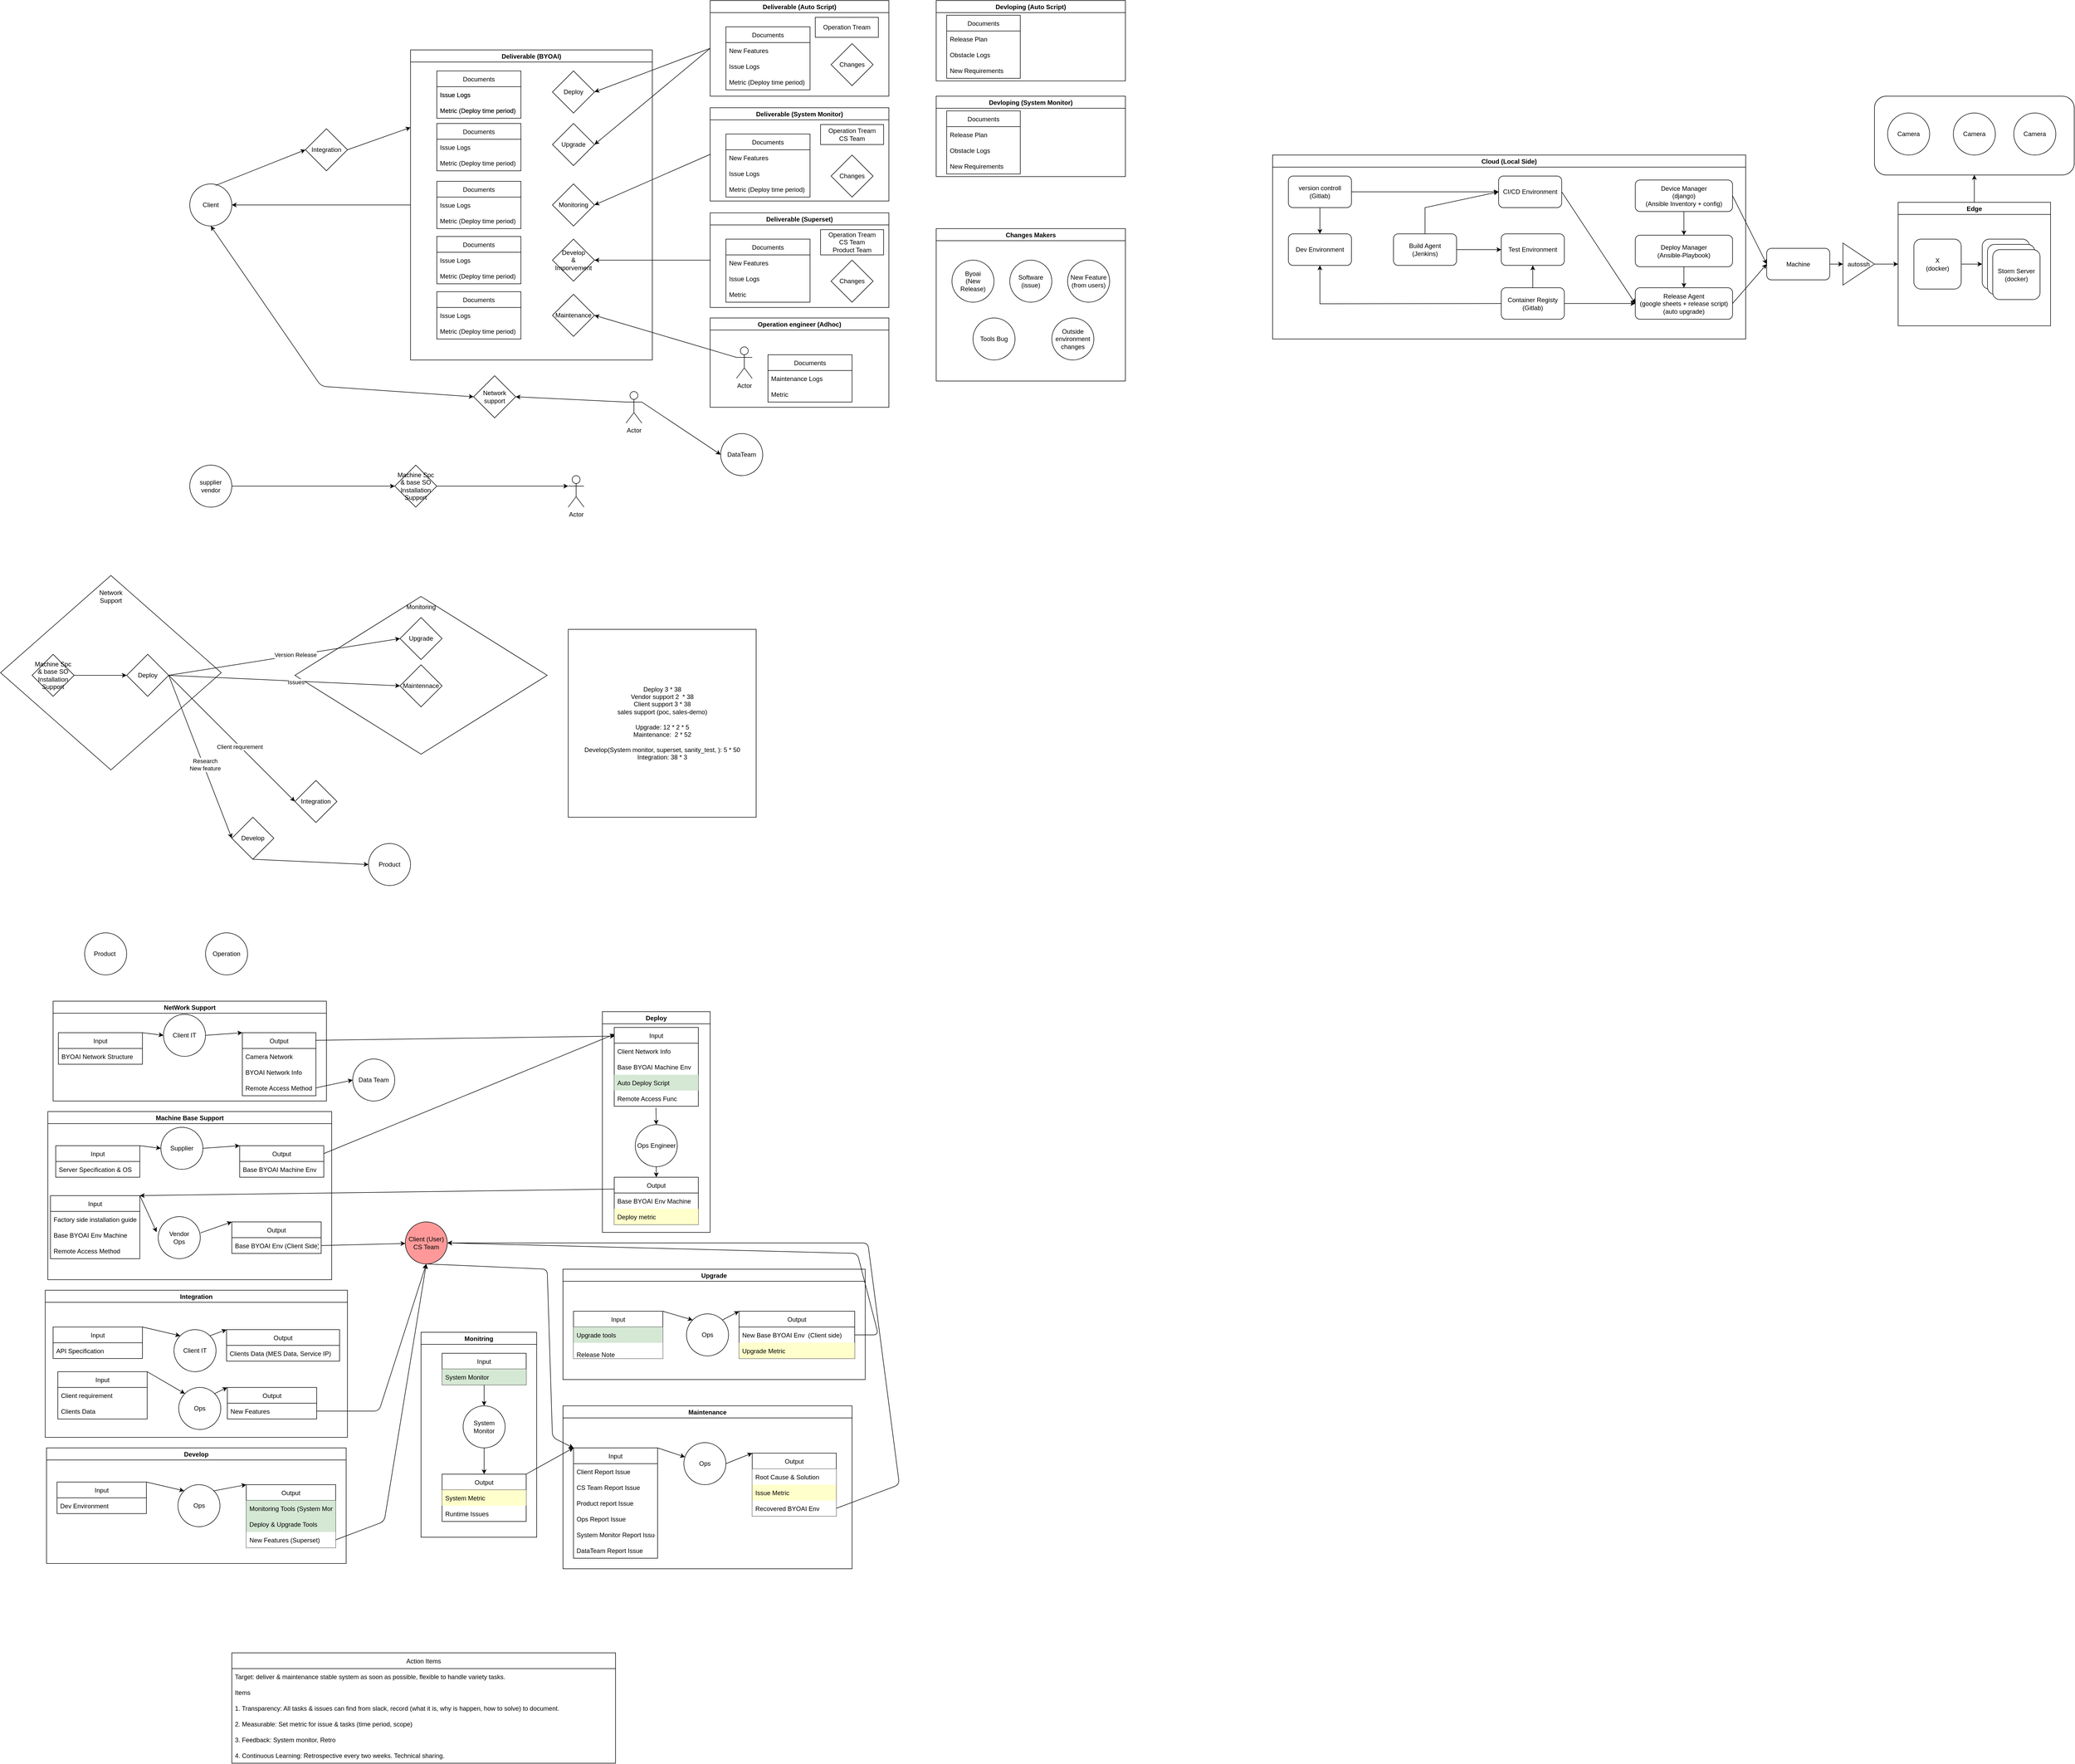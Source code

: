 <mxfile version="15.7.3" type="github">
  <diagram id="cdFiqQCw5QngY2doHux9" name="Page-1">
    <mxGraphModel dx="1369" dy="796" grid="1" gridSize="10" guides="1" tooltips="1" connect="1" arrows="1" fold="1" page="1" pageScale="1" pageWidth="850" pageHeight="1100" math="0" shadow="0">
      <root>
        <mxCell id="0" />
        <mxCell id="1" parent="0" />
        <mxCell id="TVG5I1HDKWepKC15KVvj-155" value="" style="rhombus;whiteSpace=wrap;html=1;" parent="1" vertex="1">
          <mxGeometry x="70" y="1480" width="420" height="370" as="geometry" />
        </mxCell>
        <mxCell id="TVG5I1HDKWepKC15KVvj-140" value="" style="rhombus;whiteSpace=wrap;html=1;" parent="1" vertex="1">
          <mxGeometry x="630" y="1520" width="480" height="300" as="geometry" />
        </mxCell>
        <mxCell id="TVG5I1HDKWepKC15KVvj-2" value="Deliverable (Auto Script)" style="swimlane;" parent="1" vertex="1">
          <mxGeometry x="1420" y="386" width="340" height="182" as="geometry" />
        </mxCell>
        <mxCell id="TVG5I1HDKWepKC15KVvj-3" value="Documents" style="swimlane;fontStyle=0;childLayout=stackLayout;horizontal=1;startSize=30;horizontalStack=0;resizeParent=1;resizeParentMax=0;resizeLast=0;collapsible=1;marginBottom=0;" parent="TVG5I1HDKWepKC15KVvj-2" vertex="1">
          <mxGeometry x="30" y="50" width="160" height="120" as="geometry" />
        </mxCell>
        <mxCell id="TVG5I1HDKWepKC15KVvj-4" value="New Features" style="text;strokeColor=none;fillColor=none;align=left;verticalAlign=middle;spacingLeft=4;spacingRight=4;overflow=hidden;points=[[0,0.5],[1,0.5]];portConstraint=eastwest;rotatable=0;" parent="TVG5I1HDKWepKC15KVvj-3" vertex="1">
          <mxGeometry y="30" width="160" height="30" as="geometry" />
        </mxCell>
        <mxCell id="TVG5I1HDKWepKC15KVvj-5" value="Issue Logs" style="text;strokeColor=none;fillColor=none;align=left;verticalAlign=middle;spacingLeft=4;spacingRight=4;overflow=hidden;points=[[0,0.5],[1,0.5]];portConstraint=eastwest;rotatable=0;" parent="TVG5I1HDKWepKC15KVvj-3" vertex="1">
          <mxGeometry y="60" width="160" height="30" as="geometry" />
        </mxCell>
        <mxCell id="TVG5I1HDKWepKC15KVvj-7" value="Metric (Deploy time period)" style="text;strokeColor=none;fillColor=none;align=left;verticalAlign=middle;spacingLeft=4;spacingRight=4;overflow=hidden;points=[[0,0.5],[1,0.5]];portConstraint=eastwest;rotatable=0;" parent="TVG5I1HDKWepKC15KVvj-3" vertex="1">
          <mxGeometry y="90" width="160" height="30" as="geometry" />
        </mxCell>
        <mxCell id="TVG5I1HDKWepKC15KVvj-37" value="Changes" style="rhombus;whiteSpace=wrap;html=1;" parent="TVG5I1HDKWepKC15KVvj-2" vertex="1">
          <mxGeometry x="230" y="82" width="80" height="80" as="geometry" />
        </mxCell>
        <mxCell id="TVG5I1HDKWepKC15KVvj-94" value="Operation Tream" style="rounded=0;whiteSpace=wrap;html=1;" parent="TVG5I1HDKWepKC15KVvj-2" vertex="1">
          <mxGeometry x="200" y="32" width="120" height="38" as="geometry" />
        </mxCell>
        <mxCell id="TVG5I1HDKWepKC15KVvj-9" value="Devloping (Auto Script)" style="swimlane;" parent="1" vertex="1">
          <mxGeometry x="1850" y="386" width="360" height="153" as="geometry" />
        </mxCell>
        <mxCell id="TVG5I1HDKWepKC15KVvj-11" value="Documents" style="swimlane;fontStyle=0;childLayout=stackLayout;horizontal=1;startSize=30;horizontalStack=0;resizeParent=1;resizeParentMax=0;resizeLast=0;collapsible=1;marginBottom=0;" parent="TVG5I1HDKWepKC15KVvj-9" vertex="1">
          <mxGeometry x="20" y="28" width="140" height="120" as="geometry" />
        </mxCell>
        <mxCell id="TVG5I1HDKWepKC15KVvj-12" value="Release Plan" style="text;strokeColor=none;fillColor=none;align=left;verticalAlign=middle;spacingLeft=4;spacingRight=4;overflow=hidden;points=[[0,0.5],[1,0.5]];portConstraint=eastwest;rotatable=0;" parent="TVG5I1HDKWepKC15KVvj-11" vertex="1">
          <mxGeometry y="30" width="140" height="30" as="geometry" />
        </mxCell>
        <mxCell id="TVG5I1HDKWepKC15KVvj-13" value="Obstacle Logs" style="text;strokeColor=none;fillColor=none;align=left;verticalAlign=middle;spacingLeft=4;spacingRight=4;overflow=hidden;points=[[0,0.5],[1,0.5]];portConstraint=eastwest;rotatable=0;" parent="TVG5I1HDKWepKC15KVvj-11" vertex="1">
          <mxGeometry y="60" width="140" height="30" as="geometry" />
        </mxCell>
        <mxCell id="TVG5I1HDKWepKC15KVvj-14" value="New Requirements" style="text;strokeColor=none;fillColor=none;align=left;verticalAlign=middle;spacingLeft=4;spacingRight=4;overflow=hidden;points=[[0,0.5],[1,0.5]];portConstraint=eastwest;rotatable=0;" parent="TVG5I1HDKWepKC15KVvj-11" vertex="1">
          <mxGeometry y="90" width="140" height="30" as="geometry" />
        </mxCell>
        <mxCell id="TVG5I1HDKWepKC15KVvj-23" value="Deliverable (BYOAI)" style="swimlane;" parent="1" vertex="1">
          <mxGeometry x="850" y="480" width="460" height="590" as="geometry" />
        </mxCell>
        <mxCell id="TVG5I1HDKWepKC15KVvj-28" value="Deploy" style="rhombus;whiteSpace=wrap;html=1;" parent="TVG5I1HDKWepKC15KVvj-23" vertex="1">
          <mxGeometry x="270" y="40" width="80" height="80" as="geometry" />
        </mxCell>
        <mxCell id="TVG5I1HDKWepKC15KVvj-29" value="Upgrade" style="rhombus;whiteSpace=wrap;html=1;" parent="TVG5I1HDKWepKC15KVvj-23" vertex="1">
          <mxGeometry x="270" y="140" width="80" height="80" as="geometry" />
        </mxCell>
        <mxCell id="TVG5I1HDKWepKC15KVvj-34" value="Documents" style="swimlane;fontStyle=0;childLayout=stackLayout;horizontal=1;startSize=30;horizontalStack=0;resizeParent=1;resizeParentMax=0;resizeLast=0;collapsible=1;marginBottom=0;" parent="TVG5I1HDKWepKC15KVvj-23" vertex="1">
          <mxGeometry x="50" y="250" width="160" height="90" as="geometry" />
        </mxCell>
        <mxCell id="TVG5I1HDKWepKC15KVvj-35" value="Issue Logs" style="text;strokeColor=none;fillColor=none;align=left;verticalAlign=middle;spacingLeft=4;spacingRight=4;overflow=hidden;points=[[0,0.5],[1,0.5]];portConstraint=eastwest;rotatable=0;" parent="TVG5I1HDKWepKC15KVvj-34" vertex="1">
          <mxGeometry y="30" width="160" height="30" as="geometry" />
        </mxCell>
        <mxCell id="TVG5I1HDKWepKC15KVvj-36" value="Metric (Deploy time period)" style="text;strokeColor=none;fillColor=none;align=left;verticalAlign=middle;spacingLeft=4;spacingRight=4;overflow=hidden;points=[[0,0.5],[1,0.5]];portConstraint=eastwest;rotatable=0;" parent="TVG5I1HDKWepKC15KVvj-34" vertex="1">
          <mxGeometry y="60" width="160" height="30" as="geometry" />
        </mxCell>
        <mxCell id="TVG5I1HDKWepKC15KVvj-24" value="Documents" style="swimlane;fontStyle=0;childLayout=stackLayout;horizontal=1;startSize=30;horizontalStack=0;resizeParent=1;resizeParentMax=0;resizeLast=0;collapsible=1;marginBottom=0;" parent="TVG5I1HDKWepKC15KVvj-23" vertex="1">
          <mxGeometry x="50" y="40" width="160" height="90" as="geometry" />
        </mxCell>
        <mxCell id="TVG5I1HDKWepKC15KVvj-26" value="Issue Logs" style="text;strokeColor=none;fillColor=none;align=left;verticalAlign=middle;spacingLeft=4;spacingRight=4;overflow=hidden;points=[[0,0.5],[1,0.5]];portConstraint=eastwest;rotatable=0;" parent="TVG5I1HDKWepKC15KVvj-24" vertex="1">
          <mxGeometry y="30" width="160" height="30" as="geometry" />
        </mxCell>
        <mxCell id="TVG5I1HDKWepKC15KVvj-27" value="Metric (Deploy time period)" style="text;strokeColor=none;fillColor=none;align=left;verticalAlign=middle;spacingLeft=4;spacingRight=4;overflow=hidden;points=[[0,0.5],[1,0.5]];portConstraint=eastwest;rotatable=0;" parent="TVG5I1HDKWepKC15KVvj-24" vertex="1">
          <mxGeometry y="60" width="160" height="30" as="geometry" />
        </mxCell>
        <mxCell id="TVG5I1HDKWepKC15KVvj-31" value="Documents" style="swimlane;fontStyle=0;childLayout=stackLayout;horizontal=1;startSize=30;horizontalStack=0;resizeParent=1;resizeParentMax=0;resizeLast=0;collapsible=1;marginBottom=0;" parent="TVG5I1HDKWepKC15KVvj-23" vertex="1">
          <mxGeometry x="50" y="140" width="160" height="90" as="geometry" />
        </mxCell>
        <mxCell id="TVG5I1HDKWepKC15KVvj-32" value="Issue Logs" style="text;strokeColor=none;fillColor=none;align=left;verticalAlign=middle;spacingLeft=4;spacingRight=4;overflow=hidden;points=[[0,0.5],[1,0.5]];portConstraint=eastwest;rotatable=0;" parent="TVG5I1HDKWepKC15KVvj-31" vertex="1">
          <mxGeometry y="30" width="160" height="30" as="geometry" />
        </mxCell>
        <mxCell id="TVG5I1HDKWepKC15KVvj-33" value="Metric (Deploy time period)" style="text;strokeColor=none;fillColor=none;align=left;verticalAlign=middle;spacingLeft=4;spacingRight=4;overflow=hidden;points=[[0,0.5],[1,0.5]];portConstraint=eastwest;rotatable=0;" parent="TVG5I1HDKWepKC15KVvj-31" vertex="1">
          <mxGeometry y="60" width="160" height="30" as="geometry" />
        </mxCell>
        <mxCell id="TVG5I1HDKWepKC15KVvj-30" value="Monitoring" style="rhombus;whiteSpace=wrap;html=1;" parent="TVG5I1HDKWepKC15KVvj-23" vertex="1">
          <mxGeometry x="270" y="255" width="80" height="80" as="geometry" />
        </mxCell>
        <mxCell id="TVG5I1HDKWepKC15KVvj-52" value="Documents" style="swimlane;fontStyle=0;childLayout=stackLayout;horizontal=1;startSize=30;horizontalStack=0;resizeParent=1;resizeParentMax=0;resizeLast=0;collapsible=1;marginBottom=0;" parent="TVG5I1HDKWepKC15KVvj-23" vertex="1">
          <mxGeometry x="50" y="355" width="160" height="90" as="geometry" />
        </mxCell>
        <mxCell id="TVG5I1HDKWepKC15KVvj-53" value="Issue Logs" style="text;strokeColor=none;fillColor=none;align=left;verticalAlign=middle;spacingLeft=4;spacingRight=4;overflow=hidden;points=[[0,0.5],[1,0.5]];portConstraint=eastwest;rotatable=0;" parent="TVG5I1HDKWepKC15KVvj-52" vertex="1">
          <mxGeometry y="30" width="160" height="30" as="geometry" />
        </mxCell>
        <mxCell id="TVG5I1HDKWepKC15KVvj-54" value="Metric (Deploy time period)" style="text;strokeColor=none;fillColor=none;align=left;verticalAlign=middle;spacingLeft=4;spacingRight=4;overflow=hidden;points=[[0,0.5],[1,0.5]];portConstraint=eastwest;rotatable=0;" parent="TVG5I1HDKWepKC15KVvj-52" vertex="1">
          <mxGeometry y="60" width="160" height="30" as="geometry" />
        </mxCell>
        <mxCell id="TVG5I1HDKWepKC15KVvj-55" value="Develop&lt;br&gt;&amp;amp;&lt;br&gt;Imporvement" style="rhombus;whiteSpace=wrap;html=1;" parent="TVG5I1HDKWepKC15KVvj-23" vertex="1">
          <mxGeometry x="270" y="360" width="80" height="80" as="geometry" />
        </mxCell>
        <mxCell id="TVG5I1HDKWepKC15KVvj-71" value="Maintenance" style="rhombus;whiteSpace=wrap;html=1;" parent="TVG5I1HDKWepKC15KVvj-23" vertex="1">
          <mxGeometry x="270" y="465" width="80" height="80" as="geometry" />
        </mxCell>
        <mxCell id="TVG5I1HDKWepKC15KVvj-72" value="Documents" style="swimlane;fontStyle=0;childLayout=stackLayout;horizontal=1;startSize=30;horizontalStack=0;resizeParent=1;resizeParentMax=0;resizeLast=0;collapsible=1;marginBottom=0;" parent="TVG5I1HDKWepKC15KVvj-23" vertex="1">
          <mxGeometry x="50" y="460" width="160" height="90" as="geometry" />
        </mxCell>
        <mxCell id="TVG5I1HDKWepKC15KVvj-73" value="Issue Logs" style="text;strokeColor=none;fillColor=none;align=left;verticalAlign=middle;spacingLeft=4;spacingRight=4;overflow=hidden;points=[[0,0.5],[1,0.5]];portConstraint=eastwest;rotatable=0;" parent="TVG5I1HDKWepKC15KVvj-72" vertex="1">
          <mxGeometry y="30" width="160" height="30" as="geometry" />
        </mxCell>
        <mxCell id="TVG5I1HDKWepKC15KVvj-74" value="Metric (Deploy time period)" style="text;strokeColor=none;fillColor=none;align=left;verticalAlign=middle;spacingLeft=4;spacingRight=4;overflow=hidden;points=[[0,0.5],[1,0.5]];portConstraint=eastwest;rotatable=0;" parent="TVG5I1HDKWepKC15KVvj-72" vertex="1">
          <mxGeometry y="60" width="160" height="30" as="geometry" />
        </mxCell>
        <mxCell id="TVG5I1HDKWepKC15KVvj-63" value="Documents" style="swimlane;fontStyle=0;childLayout=stackLayout;horizontal=1;startSize=30;horizontalStack=0;resizeParent=1;resizeParentMax=0;resizeLast=0;collapsible=1;marginBottom=0;" parent="TVG5I1HDKWepKC15KVvj-23" vertex="1">
          <mxGeometry x="50" y="40" width="160" height="90" as="geometry" />
        </mxCell>
        <mxCell id="TVG5I1HDKWepKC15KVvj-64" value="Issue Logs" style="text;strokeColor=none;fillColor=none;align=left;verticalAlign=middle;spacingLeft=4;spacingRight=4;overflow=hidden;points=[[0,0.5],[1,0.5]];portConstraint=eastwest;rotatable=0;" parent="TVG5I1HDKWepKC15KVvj-63" vertex="1">
          <mxGeometry y="30" width="160" height="30" as="geometry" />
        </mxCell>
        <mxCell id="TVG5I1HDKWepKC15KVvj-65" value="Metric (Deploy time period)" style="text;strokeColor=none;fillColor=none;align=left;verticalAlign=middle;spacingLeft=4;spacingRight=4;overflow=hidden;points=[[0,0.5],[1,0.5]];portConstraint=eastwest;rotatable=0;" parent="TVG5I1HDKWepKC15KVvj-63" vertex="1">
          <mxGeometry y="60" width="160" height="30" as="geometry" />
        </mxCell>
        <mxCell id="TVG5I1HDKWepKC15KVvj-38" value="" style="endArrow=classic;html=1;exitX=0;exitY=0.5;exitDx=0;exitDy=0;entryX=1;entryY=0.5;entryDx=0;entryDy=0;" parent="1" source="TVG5I1HDKWepKC15KVvj-2" target="TVG5I1HDKWepKC15KVvj-28" edge="1">
          <mxGeometry width="50" height="50" relative="1" as="geometry">
            <mxPoint x="1400" y="680" as="sourcePoint" />
            <mxPoint x="1450" y="630" as="targetPoint" />
          </mxGeometry>
        </mxCell>
        <mxCell id="TVG5I1HDKWepKC15KVvj-39" value="" style="endArrow=classic;html=1;exitX=0;exitY=0.5;exitDx=0;exitDy=0;entryX=1;entryY=0.5;entryDx=0;entryDy=0;" parent="1" source="TVG5I1HDKWepKC15KVvj-2" target="TVG5I1HDKWepKC15KVvj-29" edge="1">
          <mxGeometry width="50" height="50" relative="1" as="geometry">
            <mxPoint x="1400" y="680" as="sourcePoint" />
            <mxPoint x="1450" y="630" as="targetPoint" />
          </mxGeometry>
        </mxCell>
        <mxCell id="TVG5I1HDKWepKC15KVvj-40" value="Deliverable (System Monitor)" style="swimlane;" parent="1" vertex="1">
          <mxGeometry x="1420" y="590" width="340" height="177.5" as="geometry" />
        </mxCell>
        <mxCell id="TVG5I1HDKWepKC15KVvj-41" value="Documents" style="swimlane;fontStyle=0;childLayout=stackLayout;horizontal=1;startSize=30;horizontalStack=0;resizeParent=1;resizeParentMax=0;resizeLast=0;collapsible=1;marginBottom=0;" parent="TVG5I1HDKWepKC15KVvj-40" vertex="1">
          <mxGeometry x="30" y="50" width="160" height="120" as="geometry" />
        </mxCell>
        <mxCell id="TVG5I1HDKWepKC15KVvj-42" value="New Features" style="text;strokeColor=none;fillColor=none;align=left;verticalAlign=middle;spacingLeft=4;spacingRight=4;overflow=hidden;points=[[0,0.5],[1,0.5]];portConstraint=eastwest;rotatable=0;" parent="TVG5I1HDKWepKC15KVvj-41" vertex="1">
          <mxGeometry y="30" width="160" height="30" as="geometry" />
        </mxCell>
        <mxCell id="TVG5I1HDKWepKC15KVvj-43" value="Issue Logs" style="text;strokeColor=none;fillColor=none;align=left;verticalAlign=middle;spacingLeft=4;spacingRight=4;overflow=hidden;points=[[0,0.5],[1,0.5]];portConstraint=eastwest;rotatable=0;" parent="TVG5I1HDKWepKC15KVvj-41" vertex="1">
          <mxGeometry y="60" width="160" height="30" as="geometry" />
        </mxCell>
        <mxCell id="TVG5I1HDKWepKC15KVvj-44" value="Metric (Deploy time period)" style="text;strokeColor=none;fillColor=none;align=left;verticalAlign=middle;spacingLeft=4;spacingRight=4;overflow=hidden;points=[[0,0.5],[1,0.5]];portConstraint=eastwest;rotatable=0;" parent="TVG5I1HDKWepKC15KVvj-41" vertex="1">
          <mxGeometry y="90" width="160" height="30" as="geometry" />
        </mxCell>
        <mxCell id="TVG5I1HDKWepKC15KVvj-45" value="Changes" style="rhombus;whiteSpace=wrap;html=1;" parent="TVG5I1HDKWepKC15KVvj-40" vertex="1">
          <mxGeometry x="230" y="90" width="80" height="80" as="geometry" />
        </mxCell>
        <mxCell id="TVG5I1HDKWepKC15KVvj-96" value="Operation Tream&lt;br&gt;CS Team" style="rounded=0;whiteSpace=wrap;html=1;" parent="TVG5I1HDKWepKC15KVvj-40" vertex="1">
          <mxGeometry x="210" y="32" width="120" height="38" as="geometry" />
        </mxCell>
        <mxCell id="TVG5I1HDKWepKC15KVvj-46" value="" style="endArrow=classic;html=1;exitX=0;exitY=0.5;exitDx=0;exitDy=0;entryX=1;entryY=0.5;entryDx=0;entryDy=0;" parent="1" source="TVG5I1HDKWepKC15KVvj-40" target="TVG5I1HDKWepKC15KVvj-30" edge="1">
          <mxGeometry width="50" height="50" relative="1" as="geometry">
            <mxPoint x="1350" y="680" as="sourcePoint" />
            <mxPoint x="1400" y="630" as="targetPoint" />
          </mxGeometry>
        </mxCell>
        <mxCell id="TVG5I1HDKWepKC15KVvj-47" value="Devloping (System Monitor)" style="swimlane;" parent="1" vertex="1">
          <mxGeometry x="1850" y="568" width="360" height="153" as="geometry" />
        </mxCell>
        <mxCell id="TVG5I1HDKWepKC15KVvj-48" value="Documents" style="swimlane;fontStyle=0;childLayout=stackLayout;horizontal=1;startSize=30;horizontalStack=0;resizeParent=1;resizeParentMax=0;resizeLast=0;collapsible=1;marginBottom=0;" parent="TVG5I1HDKWepKC15KVvj-47" vertex="1">
          <mxGeometry x="20" y="28" width="140" height="120" as="geometry" />
        </mxCell>
        <mxCell id="TVG5I1HDKWepKC15KVvj-49" value="Release Plan" style="text;strokeColor=none;fillColor=none;align=left;verticalAlign=middle;spacingLeft=4;spacingRight=4;overflow=hidden;points=[[0,0.5],[1,0.5]];portConstraint=eastwest;rotatable=0;" parent="TVG5I1HDKWepKC15KVvj-48" vertex="1">
          <mxGeometry y="30" width="140" height="30" as="geometry" />
        </mxCell>
        <mxCell id="TVG5I1HDKWepKC15KVvj-50" value="Obstacle Logs" style="text;strokeColor=none;fillColor=none;align=left;verticalAlign=middle;spacingLeft=4;spacingRight=4;overflow=hidden;points=[[0,0.5],[1,0.5]];portConstraint=eastwest;rotatable=0;" parent="TVG5I1HDKWepKC15KVvj-48" vertex="1">
          <mxGeometry y="60" width="140" height="30" as="geometry" />
        </mxCell>
        <mxCell id="TVG5I1HDKWepKC15KVvj-51" value="New Requirements" style="text;strokeColor=none;fillColor=none;align=left;verticalAlign=middle;spacingLeft=4;spacingRight=4;overflow=hidden;points=[[0,0.5],[1,0.5]];portConstraint=eastwest;rotatable=0;" parent="TVG5I1HDKWepKC15KVvj-48" vertex="1">
          <mxGeometry y="90" width="140" height="30" as="geometry" />
        </mxCell>
        <mxCell id="TVG5I1HDKWepKC15KVvj-56" value="Deliverable (Superset)" style="swimlane;" parent="1" vertex="1">
          <mxGeometry x="1420" y="790" width="340" height="180" as="geometry" />
        </mxCell>
        <mxCell id="TVG5I1HDKWepKC15KVvj-57" value="Documents" style="swimlane;fontStyle=0;childLayout=stackLayout;horizontal=1;startSize=30;horizontalStack=0;resizeParent=1;resizeParentMax=0;resizeLast=0;collapsible=1;marginBottom=0;" parent="TVG5I1HDKWepKC15KVvj-56" vertex="1">
          <mxGeometry x="30" y="50" width="160" height="120" as="geometry" />
        </mxCell>
        <mxCell id="TVG5I1HDKWepKC15KVvj-58" value="New Features" style="text;strokeColor=none;fillColor=none;align=left;verticalAlign=middle;spacingLeft=4;spacingRight=4;overflow=hidden;points=[[0,0.5],[1,0.5]];portConstraint=eastwest;rotatable=0;" parent="TVG5I1HDKWepKC15KVvj-57" vertex="1">
          <mxGeometry y="30" width="160" height="30" as="geometry" />
        </mxCell>
        <mxCell id="TVG5I1HDKWepKC15KVvj-59" value="Issue Logs" style="text;strokeColor=none;fillColor=none;align=left;verticalAlign=middle;spacingLeft=4;spacingRight=4;overflow=hidden;points=[[0,0.5],[1,0.5]];portConstraint=eastwest;rotatable=0;" parent="TVG5I1HDKWepKC15KVvj-57" vertex="1">
          <mxGeometry y="60" width="160" height="30" as="geometry" />
        </mxCell>
        <mxCell id="TVG5I1HDKWepKC15KVvj-60" value="Metric" style="text;strokeColor=none;fillColor=none;align=left;verticalAlign=middle;spacingLeft=4;spacingRight=4;overflow=hidden;points=[[0,0.5],[1,0.5]];portConstraint=eastwest;rotatable=0;" parent="TVG5I1HDKWepKC15KVvj-57" vertex="1">
          <mxGeometry y="90" width="160" height="30" as="geometry" />
        </mxCell>
        <mxCell id="TVG5I1HDKWepKC15KVvj-61" value="Changes" style="rhombus;whiteSpace=wrap;html=1;" parent="TVG5I1HDKWepKC15KVvj-56" vertex="1">
          <mxGeometry x="230" y="90" width="80" height="80" as="geometry" />
        </mxCell>
        <mxCell id="TVG5I1HDKWepKC15KVvj-97" value="Operation Tream&lt;br&gt;CS Team&lt;br&gt;Product Team" style="rounded=0;whiteSpace=wrap;html=1;" parent="TVG5I1HDKWepKC15KVvj-56" vertex="1">
          <mxGeometry x="210" y="32" width="120" height="48" as="geometry" />
        </mxCell>
        <mxCell id="TVG5I1HDKWepKC15KVvj-62" value="" style="endArrow=classic;html=1;exitX=0;exitY=0.5;exitDx=0;exitDy=0;entryX=1;entryY=0.5;entryDx=0;entryDy=0;" parent="1" source="TVG5I1HDKWepKC15KVvj-56" target="TVG5I1HDKWepKC15KVvj-55" edge="1">
          <mxGeometry width="50" height="50" relative="1" as="geometry">
            <mxPoint x="1560" y="830" as="sourcePoint" />
            <mxPoint x="1610" y="780" as="targetPoint" />
          </mxGeometry>
        </mxCell>
        <mxCell id="TVG5I1HDKWepKC15KVvj-70" value="" style="endArrow=classic;html=1;exitX=0;exitY=0.333;exitDx=0;exitDy=0;exitPerimeter=0;entryX=1;entryY=0.5;entryDx=0;entryDy=0;" parent="1" source="TVG5I1HDKWepKC15KVvj-69" target="TVG5I1HDKWepKC15KVvj-71" edge="1">
          <mxGeometry width="50" height="50" relative="1" as="geometry">
            <mxPoint x="1350" y="1090" as="sourcePoint" />
            <mxPoint x="1250" y="1130" as="targetPoint" />
          </mxGeometry>
        </mxCell>
        <mxCell id="TVG5I1HDKWepKC15KVvj-77" value="Operation engineer (Adhoc)" style="swimlane;startSize=23;" parent="1" vertex="1">
          <mxGeometry x="1420" y="990" width="340" height="170" as="geometry" />
        </mxCell>
        <mxCell id="TVG5I1HDKWepKC15KVvj-83" value="Documents" style="swimlane;fontStyle=0;childLayout=stackLayout;horizontal=1;startSize=30;horizontalStack=0;resizeParent=1;resizeParentMax=0;resizeLast=0;collapsible=1;marginBottom=0;" parent="TVG5I1HDKWepKC15KVvj-77" vertex="1">
          <mxGeometry x="110" y="70" width="160" height="90" as="geometry" />
        </mxCell>
        <mxCell id="TVG5I1HDKWepKC15KVvj-85" value="Maintenance Logs" style="text;strokeColor=none;fillColor=none;align=left;verticalAlign=middle;spacingLeft=4;spacingRight=4;overflow=hidden;points=[[0,0.5],[1,0.5]];portConstraint=eastwest;rotatable=0;" parent="TVG5I1HDKWepKC15KVvj-83" vertex="1">
          <mxGeometry y="30" width="160" height="30" as="geometry" />
        </mxCell>
        <mxCell id="TVG5I1HDKWepKC15KVvj-86" value="Metric" style="text;strokeColor=none;fillColor=none;align=left;verticalAlign=middle;spacingLeft=4;spacingRight=4;overflow=hidden;points=[[0,0.5],[1,0.5]];portConstraint=eastwest;rotatable=0;" parent="TVG5I1HDKWepKC15KVvj-83" vertex="1">
          <mxGeometry y="60" width="160" height="30" as="geometry" />
        </mxCell>
        <mxCell id="TVG5I1HDKWepKC15KVvj-69" value="Actor" style="shape=umlActor;verticalLabelPosition=bottom;verticalAlign=top;html=1;outlineConnect=0;" parent="TVG5I1HDKWepKC15KVvj-77" vertex="1">
          <mxGeometry x="50" y="55" width="30" height="60" as="geometry" />
        </mxCell>
        <mxCell id="TVG5I1HDKWepKC15KVvj-88" value="Changes Makers" style="swimlane;" parent="1" vertex="1">
          <mxGeometry x="1850" y="820" width="360" height="290" as="geometry" />
        </mxCell>
        <mxCell id="TVG5I1HDKWepKC15KVvj-89" value="Software (issue)" style="ellipse;whiteSpace=wrap;html=1;aspect=fixed;" parent="TVG5I1HDKWepKC15KVvj-88" vertex="1">
          <mxGeometry x="140" y="60" width="80" height="80" as="geometry" />
        </mxCell>
        <mxCell id="TVG5I1HDKWepKC15KVvj-90" value="Byoai&lt;br&gt;(New Release)" style="ellipse;whiteSpace=wrap;html=1;aspect=fixed;" parent="TVG5I1HDKWepKC15KVvj-88" vertex="1">
          <mxGeometry x="30" y="60" width="80" height="80" as="geometry" />
        </mxCell>
        <mxCell id="TVG5I1HDKWepKC15KVvj-91" value="New Feature&lt;br&gt;(from users)" style="ellipse;whiteSpace=wrap;html=1;aspect=fixed;" parent="TVG5I1HDKWepKC15KVvj-88" vertex="1">
          <mxGeometry x="250" y="60" width="80" height="80" as="geometry" />
        </mxCell>
        <mxCell id="TVG5I1HDKWepKC15KVvj-92" value="Tools Bug" style="ellipse;whiteSpace=wrap;html=1;aspect=fixed;" parent="TVG5I1HDKWepKC15KVvj-88" vertex="1">
          <mxGeometry x="70" y="170" width="80" height="80" as="geometry" />
        </mxCell>
        <mxCell id="TVG5I1HDKWepKC15KVvj-93" value="Outside environment changes" style="ellipse;whiteSpace=wrap;html=1;aspect=fixed;" parent="TVG5I1HDKWepKC15KVvj-88" vertex="1">
          <mxGeometry x="220" y="170" width="80" height="80" as="geometry" />
        </mxCell>
        <mxCell id="TVG5I1HDKWepKC15KVvj-106" value="" style="endArrow=classic;html=1;exitX=0;exitY=0.5;exitDx=0;exitDy=0;" parent="1" source="TVG5I1HDKWepKC15KVvj-23" target="TVG5I1HDKWepKC15KVvj-107" edge="1">
          <mxGeometry width="50" height="50" relative="1" as="geometry">
            <mxPoint x="1000" y="800" as="sourcePoint" />
            <mxPoint x="670" y="775" as="targetPoint" />
          </mxGeometry>
        </mxCell>
        <mxCell id="TVG5I1HDKWepKC15KVvj-107" value="Client" style="ellipse;whiteSpace=wrap;html=1;aspect=fixed;" parent="1" vertex="1">
          <mxGeometry x="430" y="735" width="80" height="80" as="geometry" />
        </mxCell>
        <mxCell id="TVG5I1HDKWepKC15KVvj-109" value="Actor" style="shape=umlActor;verticalLabelPosition=bottom;verticalAlign=top;html=1;outlineConnect=0;" parent="1" vertex="1">
          <mxGeometry x="1260" y="1130" width="30" height="60" as="geometry" />
        </mxCell>
        <mxCell id="TVG5I1HDKWepKC15KVvj-110" value="" style="endArrow=classic;html=1;exitX=0;exitY=0.333;exitDx=0;exitDy=0;exitPerimeter=0;entryX=1;entryY=0.5;entryDx=0;entryDy=0;" parent="1" source="TVG5I1HDKWepKC15KVvj-109" target="TVG5I1HDKWepKC15KVvj-122" edge="1">
          <mxGeometry width="50" height="50" relative="1" as="geometry">
            <mxPoint x="1000" y="1010" as="sourcePoint" />
            <mxPoint x="1080" y="1150" as="targetPoint" />
          </mxGeometry>
        </mxCell>
        <mxCell id="TVG5I1HDKWepKC15KVvj-118" value="" style="endArrow=classic;startArrow=classic;html=1;exitX=0.5;exitY=1;exitDx=0;exitDy=0;entryX=0;entryY=0.5;entryDx=0;entryDy=0;" parent="1" source="TVG5I1HDKWepKC15KVvj-107" target="TVG5I1HDKWepKC15KVvj-122" edge="1">
          <mxGeometry width="50" height="50" relative="1" as="geometry">
            <mxPoint x="1260" y="1150" as="sourcePoint" />
            <mxPoint x="960" y="1150" as="targetPoint" />
            <Array as="points">
              <mxPoint x="680" y="1120" />
            </Array>
          </mxGeometry>
        </mxCell>
        <mxCell id="TVG5I1HDKWepKC15KVvj-121" value="" style="endArrow=classic;html=1;exitX=1;exitY=0.333;exitDx=0;exitDy=0;exitPerimeter=0;entryX=0;entryY=0.5;entryDx=0;entryDy=0;" parent="1" source="TVG5I1HDKWepKC15KVvj-109" target="TVG5I1HDKWepKC15KVvj-123" edge="1">
          <mxGeometry width="50" height="50" relative="1" as="geometry">
            <mxPoint x="1260" y="1150" as="sourcePoint" />
            <mxPoint x="1460" y="1290" as="targetPoint" />
          </mxGeometry>
        </mxCell>
        <mxCell id="TVG5I1HDKWepKC15KVvj-122" value="Network support" style="rhombus;whiteSpace=wrap;html=1;" parent="1" vertex="1">
          <mxGeometry x="970" y="1100" width="80" height="80" as="geometry" />
        </mxCell>
        <mxCell id="TVG5I1HDKWepKC15KVvj-123" value="DataTeam" style="ellipse;whiteSpace=wrap;html=1;aspect=fixed;" parent="1" vertex="1">
          <mxGeometry x="1440" y="1210" width="80" height="80" as="geometry" />
        </mxCell>
        <mxCell id="TVG5I1HDKWepKC15KVvj-124" value="" style="endArrow=classic;html=1;exitX=0.613;exitY=0.037;exitDx=0;exitDy=0;exitPerimeter=0;entryX=0;entryY=0.5;entryDx=0;entryDy=0;" parent="1" source="TVG5I1HDKWepKC15KVvj-107" target="TVG5I1HDKWepKC15KVvj-125" edge="1">
          <mxGeometry width="50" height="50" relative="1" as="geometry">
            <mxPoint x="1260" y="830" as="sourcePoint" />
            <mxPoint x="580" y="640" as="targetPoint" />
          </mxGeometry>
        </mxCell>
        <mxCell id="TVG5I1HDKWepKC15KVvj-125" value="Integration" style="rhombus;whiteSpace=wrap;html=1;" parent="1" vertex="1">
          <mxGeometry x="650" y="630" width="80" height="80" as="geometry" />
        </mxCell>
        <mxCell id="TVG5I1HDKWepKC15KVvj-126" value="" style="endArrow=classic;html=1;exitX=1;exitY=0.5;exitDx=0;exitDy=0;entryX=0;entryY=0.25;entryDx=0;entryDy=0;" parent="1" source="TVG5I1HDKWepKC15KVvj-125" target="TVG5I1HDKWepKC15KVvj-23" edge="1">
          <mxGeometry width="50" height="50" relative="1" as="geometry">
            <mxPoint x="1260" y="830" as="sourcePoint" />
            <mxPoint x="1310" y="780" as="targetPoint" />
          </mxGeometry>
        </mxCell>
        <mxCell id="TVG5I1HDKWepKC15KVvj-127" value="supplier&lt;br&gt;vendor" style="ellipse;whiteSpace=wrap;html=1;aspect=fixed;" parent="1" vertex="1">
          <mxGeometry x="430" y="1270" width="80" height="80" as="geometry" />
        </mxCell>
        <mxCell id="TVG5I1HDKWepKC15KVvj-128" value="" style="endArrow=classic;html=1;exitX=1;exitY=0.5;exitDx=0;exitDy=0;entryX=0;entryY=0.5;entryDx=0;entryDy=0;" parent="1" source="TVG5I1HDKWepKC15KVvj-127" target="TVG5I1HDKWepKC15KVvj-129" edge="1">
          <mxGeometry width="50" height="50" relative="1" as="geometry">
            <mxPoint x="760" y="1250" as="sourcePoint" />
            <mxPoint x="900" y="1320" as="targetPoint" />
          </mxGeometry>
        </mxCell>
        <mxCell id="TVG5I1HDKWepKC15KVvj-129" value="Machine Spc &amp;amp; base SO Installation&lt;br&gt;Support" style="rhombus;whiteSpace=wrap;html=1;" parent="1" vertex="1">
          <mxGeometry x="820" y="1270" width="80" height="80" as="geometry" />
        </mxCell>
        <mxCell id="TVG5I1HDKWepKC15KVvj-130" value="" style="endArrow=classic;html=1;exitX=1;exitY=0.5;exitDx=0;exitDy=0;entryX=0;entryY=0.333;entryDx=0;entryDy=0;entryPerimeter=0;" parent="1" source="TVG5I1HDKWepKC15KVvj-129" target="TVG5I1HDKWepKC15KVvj-131" edge="1">
          <mxGeometry width="50" height="50" relative="1" as="geometry">
            <mxPoint x="760" y="1220" as="sourcePoint" />
            <mxPoint x="1160" y="1310" as="targetPoint" />
          </mxGeometry>
        </mxCell>
        <mxCell id="TVG5I1HDKWepKC15KVvj-131" value="Actor" style="shape=umlActor;verticalLabelPosition=bottom;verticalAlign=top;html=1;outlineConnect=0;" parent="1" vertex="1">
          <mxGeometry x="1150" y="1290" width="30" height="60" as="geometry" />
        </mxCell>
        <mxCell id="TVG5I1HDKWepKC15KVvj-133" value="Deploy" style="rhombus;whiteSpace=wrap;html=1;" parent="1" vertex="1">
          <mxGeometry x="310" y="1630" width="80" height="80" as="geometry" />
        </mxCell>
        <mxCell id="TVG5I1HDKWepKC15KVvj-136" value="" style="endArrow=classic;html=1;exitX=1;exitY=0.5;exitDx=0;exitDy=0;entryX=0;entryY=0.5;entryDx=0;entryDy=0;" parent="1" source="TVG5I1HDKWepKC15KVvj-133" target="TVG5I1HDKWepKC15KVvj-138" edge="1">
          <mxGeometry width="50" height="50" relative="1" as="geometry">
            <mxPoint x="1010" y="1880" as="sourcePoint" />
            <mxPoint x="850" y="1750" as="targetPoint" />
          </mxGeometry>
        </mxCell>
        <mxCell id="TVG5I1HDKWepKC15KVvj-137" value="Version Release" style="edgeLabel;html=1;align=center;verticalAlign=middle;resizable=0;points=[];" parent="TVG5I1HDKWepKC15KVvj-136" vertex="1" connectable="0">
          <mxGeometry x="0.094" y="1" relative="1" as="geometry">
            <mxPoint as="offset" />
          </mxGeometry>
        </mxCell>
        <mxCell id="TVG5I1HDKWepKC15KVvj-138" value="Upgrade" style="rhombus;whiteSpace=wrap;html=1;" parent="1" vertex="1">
          <mxGeometry x="830" y="1560" width="80" height="80" as="geometry" />
        </mxCell>
        <mxCell id="TVG5I1HDKWepKC15KVvj-142" value="" style="endArrow=classic;html=1;exitX=1;exitY=0.5;exitDx=0;exitDy=0;entryX=0;entryY=0.5;entryDx=0;entryDy=0;" parent="1" source="TVG5I1HDKWepKC15KVvj-133" target="TVG5I1HDKWepKC15KVvj-143" edge="1">
          <mxGeometry width="50" height="50" relative="1" as="geometry">
            <mxPoint x="1010" y="1450" as="sourcePoint" />
            <mxPoint x="900" y="1820" as="targetPoint" />
          </mxGeometry>
        </mxCell>
        <mxCell id="TVG5I1HDKWepKC15KVvj-145" value="Issues" style="edgeLabel;html=1;align=center;verticalAlign=middle;resizable=0;points=[];" parent="TVG5I1HDKWepKC15KVvj-142" vertex="1" connectable="0">
          <mxGeometry x="0.1" y="-2" relative="1" as="geometry">
            <mxPoint as="offset" />
          </mxGeometry>
        </mxCell>
        <mxCell id="TVG5I1HDKWepKC15KVvj-143" value="Maintennace" style="rhombus;whiteSpace=wrap;html=1;" parent="1" vertex="1">
          <mxGeometry x="830" y="1650" width="80" height="80" as="geometry" />
        </mxCell>
        <mxCell id="TVG5I1HDKWepKC15KVvj-146" value="" style="endArrow=classic;html=1;exitX=1;exitY=0.5;exitDx=0;exitDy=0;entryX=0;entryY=0.5;entryDx=0;entryDy=0;" parent="1" source="TVG5I1HDKWepKC15KVvj-133" target="TVG5I1HDKWepKC15KVvj-149" edge="1">
          <mxGeometry width="50" height="50" relative="1" as="geometry">
            <mxPoint x="1010" y="1630" as="sourcePoint" />
            <mxPoint x="490" y="1880" as="targetPoint" />
            <Array as="points" />
          </mxGeometry>
        </mxCell>
        <mxCell id="TVG5I1HDKWepKC15KVvj-147" value="Research &lt;br&gt;New feature" style="edgeLabel;html=1;align=center;verticalAlign=middle;resizable=0;points=[];" parent="TVG5I1HDKWepKC15KVvj-146" vertex="1" connectable="0">
          <mxGeometry x="0.105" y="3" relative="1" as="geometry">
            <mxPoint as="offset" />
          </mxGeometry>
        </mxCell>
        <mxCell id="TVG5I1HDKWepKC15KVvj-149" value="Develop" style="rhombus;whiteSpace=wrap;html=1;" parent="1" vertex="1">
          <mxGeometry x="510" y="1940" width="80" height="80" as="geometry" />
        </mxCell>
        <mxCell id="TVG5I1HDKWepKC15KVvj-150" value="Monitoring" style="text;html=1;strokeColor=none;fillColor=none;align=center;verticalAlign=middle;whiteSpace=wrap;rounded=0;" parent="1" vertex="1">
          <mxGeometry x="850" y="1530" width="40" height="20" as="geometry" />
        </mxCell>
        <mxCell id="TVG5I1HDKWepKC15KVvj-151" value="Machine Spc &amp;amp; base SO Installation&lt;br&gt;Support" style="rhombus;whiteSpace=wrap;html=1;" parent="1" vertex="1">
          <mxGeometry x="130" y="1630" width="80" height="80" as="geometry" />
        </mxCell>
        <mxCell id="TVG5I1HDKWepKC15KVvj-152" value="" style="endArrow=classic;html=1;exitX=1;exitY=0.5;exitDx=0;exitDy=0;entryX=0;entryY=0.5;entryDx=0;entryDy=0;" parent="1" source="TVG5I1HDKWepKC15KVvj-151" target="TVG5I1HDKWepKC15KVvj-133" edge="1">
          <mxGeometry width="50" height="50" relative="1" as="geometry">
            <mxPoint x="1020" y="1560" as="sourcePoint" />
            <mxPoint x="1070" y="1510" as="targetPoint" />
          </mxGeometry>
        </mxCell>
        <mxCell id="TVG5I1HDKWepKC15KVvj-153" value="" style="endArrow=classic;html=1;exitX=1;exitY=0.5;exitDx=0;exitDy=0;entryX=0;entryY=0.5;entryDx=0;entryDy=0;" parent="1" source="TVG5I1HDKWepKC15KVvj-133" target="TVG5I1HDKWepKC15KVvj-154" edge="1">
          <mxGeometry width="50" height="50" relative="1" as="geometry">
            <mxPoint x="820" y="1540" as="sourcePoint" />
            <mxPoint x="390" y="1930" as="targetPoint" />
          </mxGeometry>
        </mxCell>
        <mxCell id="TVG5I1HDKWepKC15KVvj-157" value="Client requrement" style="edgeLabel;html=1;align=center;verticalAlign=middle;resizable=0;points=[];" parent="TVG5I1HDKWepKC15KVvj-153" vertex="1" connectable="0">
          <mxGeometry x="0.125" y="-1" relative="1" as="geometry">
            <mxPoint as="offset" />
          </mxGeometry>
        </mxCell>
        <mxCell id="TVG5I1HDKWepKC15KVvj-154" value="Integration" style="rhombus;whiteSpace=wrap;html=1;" parent="1" vertex="1">
          <mxGeometry x="630" y="1870" width="80" height="80" as="geometry" />
        </mxCell>
        <mxCell id="TVG5I1HDKWepKC15KVvj-156" value="Network Support" style="text;html=1;strokeColor=none;fillColor=none;align=center;verticalAlign=middle;whiteSpace=wrap;rounded=0;" parent="1" vertex="1">
          <mxGeometry x="260" y="1510" width="40" height="20" as="geometry" />
        </mxCell>
        <mxCell id="TVG5I1HDKWepKC15KVvj-159" value="" style="endArrow=classic;html=1;exitX=0.5;exitY=1;exitDx=0;exitDy=0;entryX=0;entryY=0.5;entryDx=0;entryDy=0;" parent="1" source="TVG5I1HDKWepKC15KVvj-149" target="TVG5I1HDKWepKC15KVvj-160" edge="1">
          <mxGeometry width="50" height="50" relative="1" as="geometry">
            <mxPoint x="470" y="1770" as="sourcePoint" />
            <mxPoint x="690" y="2140" as="targetPoint" />
          </mxGeometry>
        </mxCell>
        <mxCell id="TVG5I1HDKWepKC15KVvj-160" value="Product" style="ellipse;whiteSpace=wrap;html=1;aspect=fixed;" parent="1" vertex="1">
          <mxGeometry x="770" y="1990" width="80" height="80" as="geometry" />
        </mxCell>
        <mxCell id="TVG5I1HDKWepKC15KVvj-161" value="NetWork Support" style="swimlane;" parent="1" vertex="1">
          <mxGeometry x="170" y="2290" width="520" height="190" as="geometry" />
        </mxCell>
        <mxCell id="TVG5I1HDKWepKC15KVvj-169" value="Client IT" style="ellipse;whiteSpace=wrap;html=1;aspect=fixed;" parent="TVG5I1HDKWepKC15KVvj-161" vertex="1">
          <mxGeometry x="210" y="25" width="80" height="80" as="geometry" />
        </mxCell>
        <mxCell id="TVG5I1HDKWepKC15KVvj-171" value="Output" style="swimlane;fontStyle=0;childLayout=stackLayout;horizontal=1;startSize=30;horizontalStack=0;resizeParent=1;resizeParentMax=0;resizeLast=0;collapsible=1;marginBottom=0;" parent="TVG5I1HDKWepKC15KVvj-161" vertex="1">
          <mxGeometry x="360" y="60" width="140" height="120" as="geometry" />
        </mxCell>
        <mxCell id="TVG5I1HDKWepKC15KVvj-173" value="Camera Network" style="text;strokeColor=none;fillColor=none;align=left;verticalAlign=middle;spacingLeft=4;spacingRight=4;overflow=hidden;points=[[0,0.5],[1,0.5]];portConstraint=eastwest;rotatable=0;" parent="TVG5I1HDKWepKC15KVvj-171" vertex="1">
          <mxGeometry y="30" width="140" height="30" as="geometry" />
        </mxCell>
        <mxCell id="TVG5I1HDKWepKC15KVvj-202" value="BYOAI Network Info" style="text;strokeColor=none;fillColor=none;align=left;verticalAlign=middle;spacingLeft=4;spacingRight=4;overflow=hidden;points=[[0,0.5],[1,0.5]];portConstraint=eastwest;rotatable=0;" parent="TVG5I1HDKWepKC15KVvj-171" vertex="1">
          <mxGeometry y="60" width="140" height="30" as="geometry" />
        </mxCell>
        <mxCell id="TVG5I1HDKWepKC15KVvj-250" value="Remote Access Method" style="text;strokeColor=none;fillColor=none;align=left;verticalAlign=middle;spacingLeft=4;spacingRight=4;overflow=hidden;points=[[0,0.5],[1,0.5]];portConstraint=eastwest;rotatable=0;" parent="TVG5I1HDKWepKC15KVvj-171" vertex="1">
          <mxGeometry y="90" width="140" height="30" as="geometry" />
        </mxCell>
        <mxCell id="TVG5I1HDKWepKC15KVvj-170" value="" style="endArrow=classic;html=1;exitX=1;exitY=0.5;exitDx=0;exitDy=0;entryX=0;entryY=0;entryDx=0;entryDy=0;" parent="TVG5I1HDKWepKC15KVvj-161" source="TVG5I1HDKWepKC15KVvj-169" target="TVG5I1HDKWepKC15KVvj-171" edge="1">
          <mxGeometry width="50" height="50" relative="1" as="geometry">
            <mxPoint x="570" y="250" as="sourcePoint" />
            <mxPoint x="342" y="60" as="targetPoint" />
          </mxGeometry>
        </mxCell>
        <mxCell id="TVG5I1HDKWepKC15KVvj-182" value="Input" style="swimlane;fontStyle=0;childLayout=stackLayout;horizontal=1;startSize=30;horizontalStack=0;resizeParent=1;resizeParentMax=0;resizeLast=0;collapsible=1;marginBottom=0;" parent="TVG5I1HDKWepKC15KVvj-161" vertex="1">
          <mxGeometry x="10" y="60" width="160" height="60" as="geometry" />
        </mxCell>
        <mxCell id="TVG5I1HDKWepKC15KVvj-183" value="BYOAI Network Structure" style="text;strokeColor=none;fillColor=none;align=left;verticalAlign=middle;spacingLeft=4;spacingRight=4;overflow=hidden;points=[[0,0.5],[1,0.5]];portConstraint=eastwest;rotatable=0;" parent="TVG5I1HDKWepKC15KVvj-182" vertex="1">
          <mxGeometry y="30" width="160" height="30" as="geometry" />
        </mxCell>
        <mxCell id="TVG5I1HDKWepKC15KVvj-185" value="" style="endArrow=classic;html=1;exitX=1;exitY=0;exitDx=0;exitDy=0;entryX=0;entryY=0.5;entryDx=0;entryDy=0;" parent="TVG5I1HDKWepKC15KVvj-161" source="TVG5I1HDKWepKC15KVvj-182" target="TVG5I1HDKWepKC15KVvj-169" edge="1">
          <mxGeometry width="50" height="50" relative="1" as="geometry">
            <mxPoint x="490" y="250" as="sourcePoint" />
            <mxPoint x="540" y="200" as="targetPoint" />
          </mxGeometry>
        </mxCell>
        <mxCell id="TVG5I1HDKWepKC15KVvj-164" value="Develop" style="swimlane;startSize=23;" parent="1" vertex="1">
          <mxGeometry x="157.5" y="3140" width="570" height="220" as="geometry" />
        </mxCell>
        <mxCell id="TVG5I1HDKWepKC15KVvj-260" value="Ops" style="ellipse;whiteSpace=wrap;html=1;aspect=fixed;" parent="TVG5I1HDKWepKC15KVvj-164" vertex="1">
          <mxGeometry x="250" y="70" width="80" height="80" as="geometry" />
        </mxCell>
        <mxCell id="TVG5I1HDKWepKC15KVvj-261" value="Output" style="swimlane;fontStyle=0;childLayout=stackLayout;horizontal=1;startSize=30;horizontalStack=0;resizeParent=1;resizeParentMax=0;resizeLast=0;collapsible=1;marginBottom=0;" parent="TVG5I1HDKWepKC15KVvj-164" vertex="1">
          <mxGeometry x="380" y="70" width="170" height="120" as="geometry" />
        </mxCell>
        <mxCell id="TVG5I1HDKWepKC15KVvj-262" value="Monitoring Tools (System Monitor)" style="text;strokeColor=none;fillColor=#D5E8D4;align=left;verticalAlign=middle;spacingLeft=4;spacingRight=4;overflow=hidden;points=[[0,0.5],[1,0.5]];portConstraint=eastwest;rotatable=0;" parent="TVG5I1HDKWepKC15KVvj-261" vertex="1">
          <mxGeometry y="30" width="170" height="30" as="geometry" />
        </mxCell>
        <mxCell id="TVG5I1HDKWepKC15KVvj-263" value="Deploy &amp; Upgrade Tools" style="text;strokeColor=none;fillColor=#D5E8D4;align=left;verticalAlign=middle;spacingLeft=4;spacingRight=4;overflow=hidden;points=[[0,0.5],[1,0.5]];portConstraint=eastwest;rotatable=0;" parent="TVG5I1HDKWepKC15KVvj-261" vertex="1">
          <mxGeometry y="60" width="170" height="30" as="geometry" />
        </mxCell>
        <mxCell id="TVG5I1HDKWepKC15KVvj-316" value="New Features (Superset)" style="text;strokeColor=none;fillColor=#FFFFFF;align=left;verticalAlign=middle;spacingLeft=4;spacingRight=4;overflow=hidden;points=[[0,0.5],[1,0.5]];portConstraint=eastwest;rotatable=0;" parent="TVG5I1HDKWepKC15KVvj-261" vertex="1">
          <mxGeometry y="90" width="170" height="30" as="geometry" />
        </mxCell>
        <mxCell id="TVG5I1HDKWepKC15KVvj-264" value="" style="endArrow=classic;html=1;exitX=1;exitY=0;exitDx=0;exitDy=0;entryX=0;entryY=0;entryDx=0;entryDy=0;" parent="TVG5I1HDKWepKC15KVvj-164" source="TVG5I1HDKWepKC15KVvj-260" target="TVG5I1HDKWepKC15KVvj-261" edge="1">
          <mxGeometry width="50" height="50" relative="1" as="geometry">
            <mxPoint x="710" y="20" as="sourcePoint" />
            <mxPoint x="760" y="-30" as="targetPoint" />
          </mxGeometry>
        </mxCell>
        <mxCell id="TVG5I1HDKWepKC15KVvj-266" value="Input" style="swimlane;fontStyle=0;childLayout=stackLayout;horizontal=1;startSize=30;horizontalStack=0;resizeParent=1;resizeParentMax=0;resizeLast=0;collapsible=1;marginBottom=0;" parent="TVG5I1HDKWepKC15KVvj-164" vertex="1">
          <mxGeometry x="20" y="65" width="170" height="60" as="geometry" />
        </mxCell>
        <mxCell id="TVG5I1HDKWepKC15KVvj-267" value="Dev Environment" style="text;strokeColor=none;fillColor=none;align=left;verticalAlign=middle;spacingLeft=4;spacingRight=4;overflow=hidden;points=[[0,0.5],[1,0.5]];portConstraint=eastwest;rotatable=0;" parent="TVG5I1HDKWepKC15KVvj-266" vertex="1">
          <mxGeometry y="30" width="170" height="30" as="geometry" />
        </mxCell>
        <mxCell id="TVG5I1HDKWepKC15KVvj-269" value="" style="endArrow=classic;html=1;exitX=1;exitY=0;exitDx=0;exitDy=0;entryX=0;entryY=0;entryDx=0;entryDy=0;" parent="TVG5I1HDKWepKC15KVvj-164" source="TVG5I1HDKWepKC15KVvj-266" target="TVG5I1HDKWepKC15KVvj-260" edge="1">
          <mxGeometry width="50" height="50" relative="1" as="geometry">
            <mxPoint x="590" y="-120" as="sourcePoint" />
            <mxPoint x="640" y="-170" as="targetPoint" />
          </mxGeometry>
        </mxCell>
        <mxCell id="TVG5I1HDKWepKC15KVvj-165" value="Monitring" style="swimlane;" parent="1" vertex="1">
          <mxGeometry x="870" y="2920" width="220" height="390" as="geometry" />
        </mxCell>
        <mxCell id="TVG5I1HDKWepKC15KVvj-212" value="Input" style="swimlane;fontStyle=0;childLayout=stackLayout;horizontal=1;startSize=30;horizontalStack=0;resizeParent=1;resizeParentMax=0;resizeLast=0;collapsible=1;marginBottom=0;" parent="TVG5I1HDKWepKC15KVvj-165" vertex="1">
          <mxGeometry x="40" y="40" width="160" height="60" as="geometry" />
        </mxCell>
        <mxCell id="TVG5I1HDKWepKC15KVvj-215" value="System Monitor" style="text;strokeColor=none;fillColor=#D5E8D4;align=left;verticalAlign=middle;spacingLeft=4;spacingRight=4;overflow=hidden;points=[[0,0.5],[1,0.5]];portConstraint=eastwest;rotatable=0;" parent="TVG5I1HDKWepKC15KVvj-212" vertex="1">
          <mxGeometry y="30" width="160" height="30" as="geometry" />
        </mxCell>
        <mxCell id="TVG5I1HDKWepKC15KVvj-218" value="System Monitor" style="ellipse;whiteSpace=wrap;html=1;aspect=fixed;" parent="TVG5I1HDKWepKC15KVvj-165" vertex="1">
          <mxGeometry x="80" y="140" width="80" height="80" as="geometry" />
        </mxCell>
        <mxCell id="TVG5I1HDKWepKC15KVvj-217" value="" style="endArrow=classic;html=1;exitX=0.5;exitY=1;exitDx=0;exitDy=0;" parent="TVG5I1HDKWepKC15KVvj-165" source="TVG5I1HDKWepKC15KVvj-212" target="TVG5I1HDKWepKC15KVvj-218" edge="1">
          <mxGeometry width="50" height="50" relative="1" as="geometry">
            <mxPoint x="190" y="40" as="sourcePoint" />
            <mxPoint x="260" y="90" as="targetPoint" />
          </mxGeometry>
        </mxCell>
        <mxCell id="TVG5I1HDKWepKC15KVvj-221" value="Output" style="swimlane;fontStyle=0;childLayout=stackLayout;horizontal=1;startSize=30;horizontalStack=0;resizeParent=1;resizeParentMax=0;resizeLast=0;collapsible=1;marginBottom=0;" parent="TVG5I1HDKWepKC15KVvj-165" vertex="1">
          <mxGeometry x="40" y="270" width="160" height="90" as="geometry" />
        </mxCell>
        <mxCell id="TVG5I1HDKWepKC15KVvj-222" value="System Metric" style="text;strokeColor=none;fillColor=#FFFFCC;align=left;verticalAlign=middle;spacingLeft=4;spacingRight=4;overflow=hidden;points=[[0,0.5],[1,0.5]];portConstraint=eastwest;rotatable=0;" parent="TVG5I1HDKWepKC15KVvj-221" vertex="1">
          <mxGeometry y="30" width="160" height="30" as="geometry" />
        </mxCell>
        <mxCell id="TVG5I1HDKWepKC15KVvj-223" value="Runtime Issues" style="text;strokeColor=none;fillColor=none;align=left;verticalAlign=middle;spacingLeft=4;spacingRight=4;overflow=hidden;points=[[0,0.5],[1,0.5]];portConstraint=eastwest;rotatable=0;" parent="TVG5I1HDKWepKC15KVvj-221" vertex="1">
          <mxGeometry y="60" width="160" height="30" as="geometry" />
        </mxCell>
        <mxCell id="TVG5I1HDKWepKC15KVvj-219" value="" style="endArrow=classic;html=1;exitX=0.5;exitY=1;exitDx=0;exitDy=0;entryX=0.5;entryY=0;entryDx=0;entryDy=0;" parent="TVG5I1HDKWepKC15KVvj-165" source="TVG5I1HDKWepKC15KVvj-218" target="TVG5I1HDKWepKC15KVvj-221" edge="1">
          <mxGeometry width="50" height="50" relative="1" as="geometry">
            <mxPoint x="200" y="30" as="sourcePoint" />
            <mxPoint x="450" y="80" as="targetPoint" />
          </mxGeometry>
        </mxCell>
        <mxCell id="TVG5I1HDKWepKC15KVvj-166" value="Upgrade" style="swimlane;" parent="1" vertex="1">
          <mxGeometry x="1140" y="2800" width="575" height="210" as="geometry" />
        </mxCell>
        <mxCell id="TVG5I1HDKWepKC15KVvj-272" value="Ops" style="ellipse;whiteSpace=wrap;html=1;aspect=fixed;" parent="TVG5I1HDKWepKC15KVvj-166" vertex="1">
          <mxGeometry x="235" y="85" width="80" height="80" as="geometry" />
        </mxCell>
        <mxCell id="TVG5I1HDKWepKC15KVvj-273" value="Output" style="swimlane;fontStyle=0;childLayout=stackLayout;horizontal=1;startSize=30;horizontalStack=0;resizeParent=1;resizeParentMax=0;resizeLast=0;collapsible=1;marginBottom=0;" parent="TVG5I1HDKWepKC15KVvj-166" vertex="1">
          <mxGeometry x="335" y="80" width="220" height="90" as="geometry" />
        </mxCell>
        <mxCell id="TVG5I1HDKWepKC15KVvj-275" value="New Base BYOAI Env  (Client side)" style="text;strokeColor=none;fillColor=none;align=left;verticalAlign=middle;spacingLeft=4;spacingRight=4;overflow=hidden;points=[[0,0.5],[1,0.5]];portConstraint=eastwest;rotatable=0;" parent="TVG5I1HDKWepKC15KVvj-273" vertex="1">
          <mxGeometry y="30" width="220" height="30" as="geometry" />
        </mxCell>
        <mxCell id="TVG5I1HDKWepKC15KVvj-285" value="Upgrade Metric" style="text;strokeColor=none;fillColor=#FFFFCC;align=left;verticalAlign=middle;spacingLeft=4;spacingRight=4;overflow=hidden;points=[[0,0.5],[1,0.5]];portConstraint=eastwest;rotatable=0;" parent="TVG5I1HDKWepKC15KVvj-273" vertex="1">
          <mxGeometry y="60" width="220" height="30" as="geometry" />
        </mxCell>
        <mxCell id="TVG5I1HDKWepKC15KVvj-276" value="" style="endArrow=classic;html=1;exitX=1;exitY=0;exitDx=0;exitDy=0;entryX=0;entryY=0;entryDx=0;entryDy=0;" parent="TVG5I1HDKWepKC15KVvj-166" source="TVG5I1HDKWepKC15KVvj-272" target="TVG5I1HDKWepKC15KVvj-273" edge="1">
          <mxGeometry width="50" height="50" relative="1" as="geometry">
            <mxPoint x="510" y="-2895" as="sourcePoint" />
            <mxPoint x="560" y="-2945" as="targetPoint" />
          </mxGeometry>
        </mxCell>
        <mxCell id="TVG5I1HDKWepKC15KVvj-277" value="Input" style="swimlane;fontStyle=0;childLayout=stackLayout;horizontal=1;startSize=30;horizontalStack=0;resizeParent=1;resizeParentMax=0;resizeLast=0;collapsible=1;marginBottom=0;" parent="TVG5I1HDKWepKC15KVvj-166" vertex="1">
          <mxGeometry x="20" y="80" width="170" height="90" as="geometry" />
        </mxCell>
        <mxCell id="TVG5I1HDKWepKC15KVvj-280" value="Upgrade tools" style="text;strokeColor=none;fillColor=#D5E8D4;align=left;verticalAlign=middle;spacingLeft=4;spacingRight=4;overflow=hidden;points=[[0,0.5],[1,0.5]];portConstraint=eastwest;rotatable=0;" parent="TVG5I1HDKWepKC15KVvj-277" vertex="1">
          <mxGeometry y="30" width="170" height="30" as="geometry" />
        </mxCell>
        <mxCell id="y3xYMGwSDXPFTG1fiwFM-1" value="&#xa;Release Note" style="text;strokeColor=none;fillColor=#FFFFFF;align=left;verticalAlign=middle;spacingLeft=4;spacingRight=4;overflow=hidden;points=[[0,0.5],[1,0.5]];portConstraint=eastwest;rotatable=0;" parent="TVG5I1HDKWepKC15KVvj-277" vertex="1">
          <mxGeometry y="60" width="170" height="30" as="geometry" />
        </mxCell>
        <mxCell id="TVG5I1HDKWepKC15KVvj-279" value="" style="endArrow=classic;html=1;exitX=1;exitY=0;exitDx=0;exitDy=0;entryX=0;entryY=0;entryDx=0;entryDy=0;" parent="TVG5I1HDKWepKC15KVvj-166" source="TVG5I1HDKWepKC15KVvj-277" target="TVG5I1HDKWepKC15KVvj-272" edge="1">
          <mxGeometry width="50" height="50" relative="1" as="geometry">
            <mxPoint x="390" y="-3035" as="sourcePoint" />
            <mxPoint x="440" y="-3085" as="targetPoint" />
          </mxGeometry>
        </mxCell>
        <mxCell id="TVG5I1HDKWepKC15KVvj-167" value="Maintenance" style="swimlane;startSize=23;" parent="1" vertex="1">
          <mxGeometry x="1140" y="3060" width="550" height="310" as="geometry" />
        </mxCell>
        <mxCell id="TVG5I1HDKWepKC15KVvj-287" value="Input" style="swimlane;fontStyle=0;childLayout=stackLayout;horizontal=1;startSize=30;horizontalStack=0;resizeParent=1;resizeParentMax=0;resizeLast=0;collapsible=1;marginBottom=0;" parent="TVG5I1HDKWepKC15KVvj-167" vertex="1">
          <mxGeometry x="20" y="80" width="160" height="210" as="geometry" />
        </mxCell>
        <mxCell id="TVG5I1HDKWepKC15KVvj-288" value="Client Report Issue" style="text;strokeColor=none;fillColor=none;align=left;verticalAlign=middle;spacingLeft=4;spacingRight=4;overflow=hidden;points=[[0,0.5],[1,0.5]];portConstraint=eastwest;rotatable=0;" parent="TVG5I1HDKWepKC15KVvj-287" vertex="1">
          <mxGeometry y="30" width="160" height="30" as="geometry" />
        </mxCell>
        <mxCell id="TVG5I1HDKWepKC15KVvj-289" value="CS Team Report Issue" style="text;strokeColor=none;fillColor=none;align=left;verticalAlign=middle;spacingLeft=4;spacingRight=4;overflow=hidden;points=[[0,0.5],[1,0.5]];portConstraint=eastwest;rotatable=0;" parent="TVG5I1HDKWepKC15KVvj-287" vertex="1">
          <mxGeometry y="60" width="160" height="30" as="geometry" />
        </mxCell>
        <mxCell id="TVG5I1HDKWepKC15KVvj-296" value="Product report Issue" style="text;strokeColor=none;fillColor=none;align=left;verticalAlign=middle;spacingLeft=4;spacingRight=4;overflow=hidden;points=[[0,0.5],[1,0.5]];portConstraint=eastwest;rotatable=0;" parent="TVG5I1HDKWepKC15KVvj-287" vertex="1">
          <mxGeometry y="90" width="160" height="30" as="geometry" />
        </mxCell>
        <mxCell id="TVG5I1HDKWepKC15KVvj-297" value="Ops Report Issue" style="text;strokeColor=none;fillColor=none;align=left;verticalAlign=middle;spacingLeft=4;spacingRight=4;overflow=hidden;points=[[0,0.5],[1,0.5]];portConstraint=eastwest;rotatable=0;" parent="TVG5I1HDKWepKC15KVvj-287" vertex="1">
          <mxGeometry y="120" width="160" height="30" as="geometry" />
        </mxCell>
        <mxCell id="TVG5I1HDKWepKC15KVvj-298" value="System Monitor Report Issue" style="text;strokeColor=none;fillColor=none;align=left;verticalAlign=middle;spacingLeft=4;spacingRight=4;overflow=hidden;points=[[0,0.5],[1,0.5]];portConstraint=eastwest;rotatable=0;" parent="TVG5I1HDKWepKC15KVvj-287" vertex="1">
          <mxGeometry y="150" width="160" height="30" as="geometry" />
        </mxCell>
        <mxCell id="TVG5I1HDKWepKC15KVvj-299" value="DataTeam Report Issue" style="text;strokeColor=none;fillColor=none;align=left;verticalAlign=middle;spacingLeft=4;spacingRight=4;overflow=hidden;points=[[0,0.5],[1,0.5]];portConstraint=eastwest;rotatable=0;" parent="TVG5I1HDKWepKC15KVvj-287" vertex="1">
          <mxGeometry y="180" width="160" height="30" as="geometry" />
        </mxCell>
        <mxCell id="TVG5I1HDKWepKC15KVvj-290" value="Ops" style="ellipse;whiteSpace=wrap;html=1;aspect=fixed;" parent="TVG5I1HDKWepKC15KVvj-167" vertex="1">
          <mxGeometry x="230" y="70" width="80" height="80" as="geometry" />
        </mxCell>
        <mxCell id="TVG5I1HDKWepKC15KVvj-291" value="" style="endArrow=classic;html=1;exitX=1;exitY=0;exitDx=0;exitDy=0;" parent="TVG5I1HDKWepKC15KVvj-167" source="TVG5I1HDKWepKC15KVvj-287" target="TVG5I1HDKWepKC15KVvj-290" edge="1">
          <mxGeometry width="50" height="50" relative="1" as="geometry">
            <mxPoint x="-985" y="-2735" as="sourcePoint" />
            <mxPoint x="-915" y="-2685" as="targetPoint" />
          </mxGeometry>
        </mxCell>
        <mxCell id="TVG5I1HDKWepKC15KVvj-292" value="Output" style="swimlane;fontStyle=0;childLayout=stackLayout;horizontal=1;startSize=30;horizontalStack=0;resizeParent=1;resizeParentMax=0;resizeLast=0;collapsible=1;marginBottom=0;" parent="TVG5I1HDKWepKC15KVvj-167" vertex="1">
          <mxGeometry x="360" y="90" width="160" height="120" as="geometry" />
        </mxCell>
        <mxCell id="TVG5I1HDKWepKC15KVvj-293" value="Root Cause &amp; Solution" style="text;strokeColor=none;fillColor=#FFFFFF;align=left;verticalAlign=middle;spacingLeft=4;spacingRight=4;overflow=hidden;points=[[0,0.5],[1,0.5]];portConstraint=eastwest;rotatable=0;" parent="TVG5I1HDKWepKC15KVvj-292" vertex="1">
          <mxGeometry y="30" width="160" height="30" as="geometry" />
        </mxCell>
        <mxCell id="TVG5I1HDKWepKC15KVvj-294" value="Issue Metric" style="text;strokeColor=none;fillColor=#FFFFCC;align=left;verticalAlign=middle;spacingLeft=4;spacingRight=4;overflow=hidden;points=[[0,0.5],[1,0.5]];portConstraint=eastwest;rotatable=0;" parent="TVG5I1HDKWepKC15KVvj-292" vertex="1">
          <mxGeometry y="60" width="160" height="30" as="geometry" />
        </mxCell>
        <mxCell id="TVG5I1HDKWepKC15KVvj-313" value="Recovered BYOAI Env" style="text;strokeColor=none;fillColor=#FFFFFF;align=left;verticalAlign=middle;spacingLeft=4;spacingRight=4;overflow=hidden;points=[[0,0.5],[1,0.5]];portConstraint=eastwest;rotatable=0;" parent="TVG5I1HDKWepKC15KVvj-292" vertex="1">
          <mxGeometry y="90" width="160" height="30" as="geometry" />
        </mxCell>
        <mxCell id="TVG5I1HDKWepKC15KVvj-295" value="" style="endArrow=classic;html=1;exitX=1;exitY=0.5;exitDx=0;exitDy=0;entryX=0;entryY=0;entryDx=0;entryDy=0;" parent="TVG5I1HDKWepKC15KVvj-167" source="TVG5I1HDKWepKC15KVvj-290" target="TVG5I1HDKWepKC15KVvj-292" edge="1">
          <mxGeometry width="50" height="50" relative="1" as="geometry">
            <mxPoint x="-985" y="-2745" as="sourcePoint" />
            <mxPoint x="-735" y="-2695" as="targetPoint" />
          </mxGeometry>
        </mxCell>
        <mxCell id="TVG5I1HDKWepKC15KVvj-168" value="Integration" style="swimlane;startSize=23;" parent="1" vertex="1">
          <mxGeometry x="155" y="2840" width="575" height="280" as="geometry" />
        </mxCell>
        <mxCell id="TVG5I1HDKWepKC15KVvj-301" value="Ops" style="ellipse;whiteSpace=wrap;html=1;aspect=fixed;" parent="TVG5I1HDKWepKC15KVvj-168" vertex="1">
          <mxGeometry x="254" y="185" width="80" height="80" as="geometry" />
        </mxCell>
        <mxCell id="TVG5I1HDKWepKC15KVvj-302" value="Output" style="swimlane;fontStyle=0;childLayout=stackLayout;horizontal=1;startSize=30;horizontalStack=0;resizeParent=1;resizeParentMax=0;resizeLast=0;collapsible=1;marginBottom=0;" parent="TVG5I1HDKWepKC15KVvj-168" vertex="1">
          <mxGeometry x="346.5" y="185" width="170" height="60" as="geometry" />
        </mxCell>
        <mxCell id="TVG5I1HDKWepKC15KVvj-318" value="New Features" style="text;strokeColor=none;fillColor=none;align=left;verticalAlign=middle;spacingLeft=4;spacingRight=4;overflow=hidden;points=[[0,0.5],[1,0.5]];portConstraint=eastwest;rotatable=0;" parent="TVG5I1HDKWepKC15KVvj-302" vertex="1">
          <mxGeometry y="30" width="170" height="30" as="geometry" />
        </mxCell>
        <mxCell id="TVG5I1HDKWepKC15KVvj-305" value="" style="endArrow=classic;html=1;exitX=1;exitY=0;exitDx=0;exitDy=0;entryX=0;entryY=0;entryDx=0;entryDy=0;" parent="TVG5I1HDKWepKC15KVvj-168" source="TVG5I1HDKWepKC15KVvj-301" target="TVG5I1HDKWepKC15KVvj-302" edge="1">
          <mxGeometry width="50" height="50" relative="1" as="geometry">
            <mxPoint x="515" y="-3255" as="sourcePoint" />
            <mxPoint x="565" y="-3305" as="targetPoint" />
          </mxGeometry>
        </mxCell>
        <mxCell id="TVG5I1HDKWepKC15KVvj-306" value="Input" style="swimlane;fontStyle=0;childLayout=stackLayout;horizontal=1;startSize=30;horizontalStack=0;resizeParent=1;resizeParentMax=0;resizeLast=0;collapsible=1;marginBottom=0;" parent="TVG5I1HDKWepKC15KVvj-168" vertex="1">
          <mxGeometry x="24" y="155" width="170" height="90" as="geometry" />
        </mxCell>
        <mxCell id="TVG5I1HDKWepKC15KVvj-307" value="Client requirement" style="text;strokeColor=none;fillColor=none;align=left;verticalAlign=middle;spacingLeft=4;spacingRight=4;overflow=hidden;points=[[0,0.5],[1,0.5]];portConstraint=eastwest;rotatable=0;" parent="TVG5I1HDKWepKC15KVvj-306" vertex="1">
          <mxGeometry y="30" width="170" height="30" as="geometry" />
        </mxCell>
        <mxCell id="TVG5I1HDKWepKC15KVvj-319" value="Clients Data" style="text;strokeColor=none;fillColor=none;align=left;verticalAlign=middle;spacingLeft=4;spacingRight=4;overflow=hidden;points=[[0,0.5],[1,0.5]];portConstraint=eastwest;rotatable=0;" parent="TVG5I1HDKWepKC15KVvj-306" vertex="1">
          <mxGeometry y="60" width="170" height="30" as="geometry" />
        </mxCell>
        <mxCell id="TVG5I1HDKWepKC15KVvj-308" value="" style="endArrow=classic;html=1;exitX=1;exitY=0;exitDx=0;exitDy=0;entryX=0;entryY=0;entryDx=0;entryDy=0;" parent="TVG5I1HDKWepKC15KVvj-168" source="TVG5I1HDKWepKC15KVvj-306" target="TVG5I1HDKWepKC15KVvj-301" edge="1">
          <mxGeometry width="50" height="50" relative="1" as="geometry">
            <mxPoint x="404" y="-3295" as="sourcePoint" />
            <mxPoint x="454" y="-3345" as="targetPoint" />
          </mxGeometry>
        </mxCell>
        <mxCell id="TVG5I1HDKWepKC15KVvj-320" value="Client IT" style="ellipse;whiteSpace=wrap;html=1;aspect=fixed;" parent="TVG5I1HDKWepKC15KVvj-168" vertex="1">
          <mxGeometry x="245" y="75" width="80" height="80" as="geometry" />
        </mxCell>
        <mxCell id="TVG5I1HDKWepKC15KVvj-321" value="Output" style="swimlane;fontStyle=0;childLayout=stackLayout;horizontal=1;startSize=30;horizontalStack=0;resizeParent=1;resizeParentMax=0;resizeLast=0;collapsible=1;marginBottom=0;" parent="TVG5I1HDKWepKC15KVvj-168" vertex="1">
          <mxGeometry x="345" y="75" width="215" height="60" as="geometry" />
        </mxCell>
        <mxCell id="TVG5I1HDKWepKC15KVvj-322" value="Clients Data (MES Data, Service IP)" style="text;strokeColor=none;fillColor=none;align=left;verticalAlign=middle;spacingLeft=4;spacingRight=4;overflow=hidden;points=[[0,0.5],[1,0.5]];portConstraint=eastwest;rotatable=0;" parent="TVG5I1HDKWepKC15KVvj-321" vertex="1">
          <mxGeometry y="30" width="215" height="30" as="geometry" />
        </mxCell>
        <mxCell id="TVG5I1HDKWepKC15KVvj-323" value="" style="endArrow=classic;html=1;exitX=1;exitY=0;exitDx=0;exitDy=0;entryX=0;entryY=0;entryDx=0;entryDy=0;" parent="TVG5I1HDKWepKC15KVvj-168" source="TVG5I1HDKWepKC15KVvj-320" target="TVG5I1HDKWepKC15KVvj-321" edge="1">
          <mxGeometry width="50" height="50" relative="1" as="geometry">
            <mxPoint x="352.5" y="-6255" as="sourcePoint" />
            <mxPoint x="402.5" y="-6305" as="targetPoint" />
          </mxGeometry>
        </mxCell>
        <mxCell id="TVG5I1HDKWepKC15KVvj-324" value="Input" style="swimlane;fontStyle=0;childLayout=stackLayout;horizontal=1;startSize=30;horizontalStack=0;resizeParent=1;resizeParentMax=0;resizeLast=0;collapsible=1;marginBottom=0;" parent="TVG5I1HDKWepKC15KVvj-168" vertex="1">
          <mxGeometry x="15" y="70" width="170" height="60" as="geometry" />
        </mxCell>
        <mxCell id="TVG5I1HDKWepKC15KVvj-325" value="API Specification" style="text;strokeColor=none;fillColor=none;align=left;verticalAlign=middle;spacingLeft=4;spacingRight=4;overflow=hidden;points=[[0,0.5],[1,0.5]];portConstraint=eastwest;rotatable=0;" parent="TVG5I1HDKWepKC15KVvj-324" vertex="1">
          <mxGeometry y="30" width="170" height="30" as="geometry" />
        </mxCell>
        <mxCell id="TVG5I1HDKWepKC15KVvj-327" value="" style="endArrow=classic;html=1;exitX=1;exitY=0;exitDx=0;exitDy=0;entryX=0;entryY=0;entryDx=0;entryDy=0;" parent="TVG5I1HDKWepKC15KVvj-168" source="TVG5I1HDKWepKC15KVvj-324" target="TVG5I1HDKWepKC15KVvj-320" edge="1">
          <mxGeometry width="50" height="50" relative="1" as="geometry">
            <mxPoint x="240" y="-6245" as="sourcePoint" />
            <mxPoint x="290" y="-6295" as="targetPoint" />
          </mxGeometry>
        </mxCell>
        <mxCell id="TVG5I1HDKWepKC15KVvj-176" value="" style="endArrow=classic;html=1;exitX=1;exitY=0.5;exitDx=0;exitDy=0;entryX=0;entryY=0.5;entryDx=0;entryDy=0;" parent="1" source="TVG5I1HDKWepKC15KVvj-250" target="TVG5I1HDKWepKC15KVvj-177" edge="1">
          <mxGeometry width="50" height="50" relative="1" as="geometry">
            <mxPoint x="630.0" y="2675" as="sourcePoint" />
            <mxPoint x="660" y="2180" as="targetPoint" />
          </mxGeometry>
        </mxCell>
        <mxCell id="TVG5I1HDKWepKC15KVvj-177" value="Data Team" style="ellipse;whiteSpace=wrap;html=1;aspect=fixed;" parent="1" vertex="1">
          <mxGeometry x="740" y="2400" width="80" height="80" as="geometry" />
        </mxCell>
        <mxCell id="TVG5I1HDKWepKC15KVvj-188" value="Machine Base Support" style="swimlane;" parent="1" vertex="1">
          <mxGeometry x="160" y="2500" width="540" height="320" as="geometry" />
        </mxCell>
        <mxCell id="TVG5I1HDKWepKC15KVvj-189" value="Supplier" style="ellipse;whiteSpace=wrap;html=1;aspect=fixed;" parent="TVG5I1HDKWepKC15KVvj-188" vertex="1">
          <mxGeometry x="215" y="30" width="80" height="80" as="geometry" />
        </mxCell>
        <mxCell id="TVG5I1HDKWepKC15KVvj-190" value="Output" style="swimlane;fontStyle=0;childLayout=stackLayout;horizontal=1;startSize=30;horizontalStack=0;resizeParent=1;resizeParentMax=0;resizeLast=0;collapsible=1;marginBottom=0;" parent="TVG5I1HDKWepKC15KVvj-188" vertex="1">
          <mxGeometry x="365" y="65" width="160" height="60" as="geometry" />
        </mxCell>
        <mxCell id="TVG5I1HDKWepKC15KVvj-191" value="Base BYOAI Machine Env" style="text;strokeColor=none;fillColor=none;align=left;verticalAlign=middle;spacingLeft=4;spacingRight=4;overflow=hidden;points=[[0,0.5],[1,0.5]];portConstraint=eastwest;rotatable=0;" parent="TVG5I1HDKWepKC15KVvj-190" vertex="1">
          <mxGeometry y="30" width="160" height="30" as="geometry" />
        </mxCell>
        <mxCell id="TVG5I1HDKWepKC15KVvj-193" value="" style="endArrow=classic;html=1;exitX=1;exitY=0.5;exitDx=0;exitDy=0;entryX=0;entryY=0;entryDx=0;entryDy=0;" parent="TVG5I1HDKWepKC15KVvj-188" source="TVG5I1HDKWepKC15KVvj-189" target="TVG5I1HDKWepKC15KVvj-190" edge="1">
          <mxGeometry width="50" height="50" relative="1" as="geometry">
            <mxPoint x="570" y="250" as="sourcePoint" />
            <mxPoint x="342" y="60" as="targetPoint" />
          </mxGeometry>
        </mxCell>
        <mxCell id="TVG5I1HDKWepKC15KVvj-194" value="Input" style="swimlane;fontStyle=0;childLayout=stackLayout;horizontal=1;startSize=30;horizontalStack=0;resizeParent=1;resizeParentMax=0;resizeLast=0;collapsible=1;marginBottom=0;" parent="TVG5I1HDKWepKC15KVvj-188" vertex="1">
          <mxGeometry x="15" y="65" width="160" height="60" as="geometry" />
        </mxCell>
        <mxCell id="TVG5I1HDKWepKC15KVvj-195" value="Server Specification &amp; OS" style="text;strokeColor=none;fillColor=none;align=left;verticalAlign=middle;spacingLeft=4;spacingRight=4;overflow=hidden;points=[[0,0.5],[1,0.5]];portConstraint=eastwest;rotatable=0;" parent="TVG5I1HDKWepKC15KVvj-194" vertex="1">
          <mxGeometry y="30" width="160" height="30" as="geometry" />
        </mxCell>
        <mxCell id="TVG5I1HDKWepKC15KVvj-196" value="" style="endArrow=classic;html=1;exitX=1;exitY=0;exitDx=0;exitDy=0;entryX=0;entryY=0.5;entryDx=0;entryDy=0;" parent="TVG5I1HDKWepKC15KVvj-188" source="TVG5I1HDKWepKC15KVvj-194" target="TVG5I1HDKWepKC15KVvj-189" edge="1">
          <mxGeometry width="50" height="50" relative="1" as="geometry">
            <mxPoint x="490" y="250" as="sourcePoint" />
            <mxPoint x="540" y="200" as="targetPoint" />
          </mxGeometry>
        </mxCell>
        <mxCell id="TVG5I1HDKWepKC15KVvj-241" value="Input" style="swimlane;fontStyle=0;childLayout=stackLayout;horizontal=1;startSize=30;horizontalStack=0;resizeParent=1;resizeParentMax=0;resizeLast=0;collapsible=1;marginBottom=0;" parent="TVG5I1HDKWepKC15KVvj-188" vertex="1">
          <mxGeometry x="5" y="160" width="170" height="120" as="geometry" />
        </mxCell>
        <mxCell id="TVG5I1HDKWepKC15KVvj-249" value="Factory side installation guide" style="text;strokeColor=none;fillColor=none;align=left;verticalAlign=middle;spacingLeft=4;spacingRight=4;overflow=hidden;points=[[0,0.5],[1,0.5]];portConstraint=eastwest;rotatable=0;" parent="TVG5I1HDKWepKC15KVvj-241" vertex="1">
          <mxGeometry y="30" width="170" height="30" as="geometry" />
        </mxCell>
        <mxCell id="TVG5I1HDKWepKC15KVvj-251" value="Base BYOAI Env Machine" style="text;strokeColor=none;fillColor=none;align=left;verticalAlign=middle;spacingLeft=4;spacingRight=4;overflow=hidden;points=[[0,0.5],[1,0.5]];portConstraint=eastwest;rotatable=0;" parent="TVG5I1HDKWepKC15KVvj-241" vertex="1">
          <mxGeometry y="60" width="170" height="30" as="geometry" />
        </mxCell>
        <mxCell id="TVG5I1HDKWepKC15KVvj-256" value="Remote Access Method" style="text;strokeColor=none;fillColor=none;align=left;verticalAlign=middle;spacingLeft=4;spacingRight=4;overflow=hidden;points=[[0,0.5],[1,0.5]];portConstraint=eastwest;rotatable=0;" parent="TVG5I1HDKWepKC15KVvj-241" vertex="1">
          <mxGeometry y="90" width="170" height="30" as="geometry" />
        </mxCell>
        <mxCell id="TVG5I1HDKWepKC15KVvj-243" value="Vendor&lt;br&gt;Ops" style="ellipse;whiteSpace=wrap;html=1;aspect=fixed;" parent="TVG5I1HDKWepKC15KVvj-188" vertex="1">
          <mxGeometry x="210" y="200" width="80" height="80" as="geometry" />
        </mxCell>
        <mxCell id="TVG5I1HDKWepKC15KVvj-244" value="" style="endArrow=classic;html=1;exitX=1;exitY=0;exitDx=0;exitDy=0;entryX=-0.038;entryY=0.368;entryDx=0;entryDy=0;entryPerimeter=0;" parent="TVG5I1HDKWepKC15KVvj-188" source="TVG5I1HDKWepKC15KVvj-241" target="TVG5I1HDKWepKC15KVvj-243" edge="1">
          <mxGeometry width="50" height="50" relative="1" as="geometry">
            <mxPoint x="740" y="220" as="sourcePoint" />
            <mxPoint x="220" y="150" as="targetPoint" />
          </mxGeometry>
        </mxCell>
        <mxCell id="TVG5I1HDKWepKC15KVvj-245" value="Output" style="swimlane;fontStyle=0;childLayout=stackLayout;horizontal=1;startSize=30;horizontalStack=0;resizeParent=1;resizeParentMax=0;resizeLast=0;collapsible=1;marginBottom=0;" parent="TVG5I1HDKWepKC15KVvj-188" vertex="1">
          <mxGeometry x="350" y="210" width="170" height="60" as="geometry" />
        </mxCell>
        <mxCell id="TVG5I1HDKWepKC15KVvj-246" value="Base BYOAI Env (Client Side)" style="text;strokeColor=none;fillColor=none;align=left;verticalAlign=middle;spacingLeft=4;spacingRight=4;overflow=hidden;points=[[0,0.5],[1,0.5]];portConstraint=eastwest;rotatable=0;" parent="TVG5I1HDKWepKC15KVvj-245" vertex="1">
          <mxGeometry y="30" width="170" height="30" as="geometry" />
        </mxCell>
        <mxCell id="TVG5I1HDKWepKC15KVvj-247" value="" style="endArrow=classic;html=1;exitX=1.005;exitY=0.387;exitDx=0;exitDy=0;exitPerimeter=0;entryX=0;entryY=0;entryDx=0;entryDy=0;" parent="TVG5I1HDKWepKC15KVvj-188" source="TVG5I1HDKWepKC15KVvj-243" target="TVG5I1HDKWepKC15KVvj-245" edge="1">
          <mxGeometry width="50" height="50" relative="1" as="geometry">
            <mxPoint x="740" y="290" as="sourcePoint" />
            <mxPoint x="320" y="290" as="targetPoint" />
          </mxGeometry>
        </mxCell>
        <mxCell id="TVG5I1HDKWepKC15KVvj-224" value="" style="endArrow=classic;html=1;exitX=1;exitY=0.5;exitDx=0;exitDy=0;" parent="1" source="TVG5I1HDKWepKC15KVvj-246" target="TVG5I1HDKWepKC15KVvj-225" edge="1">
          <mxGeometry width="50" height="50" relative="1" as="geometry">
            <mxPoint x="870" y="2810" as="sourcePoint" />
            <mxPoint x="1270" y="2530" as="targetPoint" />
          </mxGeometry>
        </mxCell>
        <mxCell id="TVG5I1HDKWepKC15KVvj-225" value="Client (User)&lt;br&gt;CS Team" style="ellipse;whiteSpace=wrap;html=1;aspect=fixed;fillColor=#FF9999;" parent="1" vertex="1">
          <mxGeometry x="840" y="2710" width="80" height="80" as="geometry" />
        </mxCell>
        <mxCell id="TVG5I1HDKWepKC15KVvj-163" value="Deploy" style="swimlane;" parent="1" vertex="1">
          <mxGeometry x="1215" y="2310" width="205" height="420" as="geometry" />
        </mxCell>
        <mxCell id="TVG5I1HDKWepKC15KVvj-198" value="Ops Engineer" style="ellipse;whiteSpace=wrap;html=1;aspect=fixed;" parent="TVG5I1HDKWepKC15KVvj-163" vertex="1">
          <mxGeometry x="62.5" y="215" width="80" height="80" as="geometry" />
        </mxCell>
        <mxCell id="TVG5I1HDKWepKC15KVvj-199" value="Input" style="swimlane;fontStyle=0;childLayout=stackLayout;horizontal=1;startSize=30;horizontalStack=0;resizeParent=1;resizeParentMax=0;resizeLast=0;collapsible=1;marginBottom=0;" parent="TVG5I1HDKWepKC15KVvj-163" vertex="1">
          <mxGeometry x="22.5" y="30" width="160" height="150" as="geometry" />
        </mxCell>
        <mxCell id="TVG5I1HDKWepKC15KVvj-200" value="Client Network Info" style="text;strokeColor=none;fillColor=none;align=left;verticalAlign=middle;spacingLeft=4;spacingRight=4;overflow=hidden;points=[[0,0.5],[1,0.5]];portConstraint=eastwest;rotatable=0;" parent="TVG5I1HDKWepKC15KVvj-199" vertex="1">
          <mxGeometry y="30" width="160" height="30" as="geometry" />
        </mxCell>
        <mxCell id="TVG5I1HDKWepKC15KVvj-203" value="Base BYOAI Machine Env" style="text;strokeColor=none;fillColor=none;align=left;verticalAlign=middle;spacingLeft=4;spacingRight=4;overflow=hidden;points=[[0,0.5],[1,0.5]];portConstraint=eastwest;rotatable=0;" parent="TVG5I1HDKWepKC15KVvj-199" vertex="1">
          <mxGeometry y="60" width="160" height="30" as="geometry" />
        </mxCell>
        <mxCell id="TVG5I1HDKWepKC15KVvj-205" value="Auto Deploy Script" style="text;strokeColor=none;fillColor=#D5E8D4;align=left;verticalAlign=middle;spacingLeft=4;spacingRight=4;overflow=hidden;points=[[0,0.5],[1,0.5]];portConstraint=eastwest;rotatable=0;" parent="TVG5I1HDKWepKC15KVvj-199" vertex="1">
          <mxGeometry y="90" width="160" height="30" as="geometry" />
        </mxCell>
        <mxCell id="TVG5I1HDKWepKC15KVvj-211" value="Remote Access Func" style="text;strokeColor=none;fillColor=none;align=left;verticalAlign=middle;spacingLeft=4;spacingRight=4;overflow=hidden;points=[[0,0.5],[1,0.5]];portConstraint=eastwest;rotatable=0;" parent="TVG5I1HDKWepKC15KVvj-199" vertex="1">
          <mxGeometry y="120" width="160" height="30" as="geometry" />
        </mxCell>
        <mxCell id="TVG5I1HDKWepKC15KVvj-204" value="" style="endArrow=classic;html=1;exitX=0.496;exitY=1.088;exitDx=0;exitDy=0;entryX=0.5;entryY=0;entryDx=0;entryDy=0;exitPerimeter=0;" parent="TVG5I1HDKWepKC15KVvj-163" source="TVG5I1HDKWepKC15KVvj-211" target="TVG5I1HDKWepKC15KVvj-198" edge="1">
          <mxGeometry width="50" height="50" relative="1" as="geometry">
            <mxPoint x="190" y="-70" as="sourcePoint" />
            <mxPoint x="240" y="-120" as="targetPoint" />
          </mxGeometry>
        </mxCell>
        <mxCell id="TVG5I1HDKWepKC15KVvj-206" value="Output" style="swimlane;fontStyle=0;childLayout=stackLayout;horizontal=1;startSize=30;horizontalStack=0;resizeParent=1;resizeParentMax=0;resizeLast=0;collapsible=1;marginBottom=0;" parent="TVG5I1HDKWepKC15KVvj-163" vertex="1">
          <mxGeometry x="22.5" y="315" width="160" height="90" as="geometry" />
        </mxCell>
        <mxCell id="TVG5I1HDKWepKC15KVvj-208" value="Base BYOAI Env Machine" style="text;strokeColor=none;fillColor=none;align=left;verticalAlign=middle;spacingLeft=4;spacingRight=4;overflow=hidden;points=[[0,0.5],[1,0.5]];portConstraint=eastwest;rotatable=0;" parent="TVG5I1HDKWepKC15KVvj-206" vertex="1">
          <mxGeometry y="30" width="160" height="30" as="geometry" />
        </mxCell>
        <mxCell id="TVG5I1HDKWepKC15KVvj-265" value="Deploy metric" style="text;strokeColor=none;fillColor=#FFFFCC;align=left;verticalAlign=middle;spacingLeft=4;spacingRight=4;overflow=hidden;points=[[0,0.5],[1,0.5]];portConstraint=eastwest;rotatable=0;" parent="TVG5I1HDKWepKC15KVvj-206" vertex="1">
          <mxGeometry y="60" width="160" height="30" as="geometry" />
        </mxCell>
        <mxCell id="TVG5I1HDKWepKC15KVvj-210" value="" style="endArrow=classic;html=1;exitX=0.5;exitY=1;exitDx=0;exitDy=0;entryX=0.5;entryY=0;entryDx=0;entryDy=0;" parent="TVG5I1HDKWepKC15KVvj-163" source="TVG5I1HDKWepKC15KVvj-198" target="TVG5I1HDKWepKC15KVvj-206" edge="1">
          <mxGeometry width="50" height="50" relative="1" as="geometry">
            <mxPoint x="50" y="90" as="sourcePoint" />
            <mxPoint x="100" y="40" as="targetPoint" />
          </mxGeometry>
        </mxCell>
        <mxCell id="TVG5I1HDKWepKC15KVvj-257" value="" style="endArrow=classic;html=1;exitX=0.994;exitY=0.121;exitDx=0;exitDy=0;exitPerimeter=0;entryX=0.006;entryY=0.11;entryDx=0;entryDy=0;entryPerimeter=0;" parent="1" source="TVG5I1HDKWepKC15KVvj-171" target="TVG5I1HDKWepKC15KVvj-199" edge="1">
          <mxGeometry width="50" height="50" relative="1" as="geometry">
            <mxPoint x="830" y="2500" as="sourcePoint" />
            <mxPoint x="880" y="2450" as="targetPoint" />
          </mxGeometry>
        </mxCell>
        <mxCell id="TVG5I1HDKWepKC15KVvj-258" value="" style="endArrow=classic;html=1;exitX=1;exitY=0.25;exitDx=0;exitDy=0;entryX=0.006;entryY=0.085;entryDx=0;entryDy=0;entryPerimeter=0;" parent="1" source="TVG5I1HDKWepKC15KVvj-190" target="TVG5I1HDKWepKC15KVvj-199" edge="1">
          <mxGeometry width="50" height="50" relative="1" as="geometry">
            <mxPoint x="830" y="2500" as="sourcePoint" />
            <mxPoint x="880" y="2450" as="targetPoint" />
          </mxGeometry>
        </mxCell>
        <mxCell id="TVG5I1HDKWepKC15KVvj-259" value="" style="endArrow=classic;html=1;exitX=0;exitY=0.25;exitDx=0;exitDy=0;entryX=1;entryY=0;entryDx=0;entryDy=0;" parent="1" source="TVG5I1HDKWepKC15KVvj-206" target="TVG5I1HDKWepKC15KVvj-241" edge="1">
          <mxGeometry width="50" height="50" relative="1" as="geometry">
            <mxPoint x="830" y="2500" as="sourcePoint" />
            <mxPoint x="880" y="2450" as="targetPoint" />
          </mxGeometry>
        </mxCell>
        <mxCell id="TVG5I1HDKWepKC15KVvj-281" value="" style="endArrow=classic;html=1;exitX=1;exitY=0.5;exitDx=0;exitDy=0;entryX=1;entryY=0.5;entryDx=0;entryDy=0;" parent="1" source="TVG5I1HDKWepKC15KVvj-275" target="TVG5I1HDKWepKC15KVvj-225" edge="1">
          <mxGeometry width="50" height="50" relative="1" as="geometry">
            <mxPoint x="790" y="3300" as="sourcePoint" />
            <mxPoint x="770" y="3510" as="targetPoint" />
            <Array as="points">
              <mxPoint x="1740" y="2925" />
              <mxPoint x="1700" y="2770" />
            </Array>
          </mxGeometry>
        </mxCell>
        <mxCell id="TVG5I1HDKWepKC15KVvj-315" value="" style="endArrow=classic;html=1;exitX=1;exitY=0.5;exitDx=0;exitDy=0;entryX=1;entryY=0.5;entryDx=0;entryDy=0;" parent="1" source="TVG5I1HDKWepKC15KVvj-313" target="TVG5I1HDKWepKC15KVvj-225" edge="1">
          <mxGeometry width="50" height="50" relative="1" as="geometry">
            <mxPoint x="910" y="3230" as="sourcePoint" />
            <mxPoint x="1760" y="2690" as="targetPoint" />
            <Array as="points">
              <mxPoint x="1780" y="3210" />
              <mxPoint x="1720" y="2750" />
            </Array>
          </mxGeometry>
        </mxCell>
        <mxCell id="TVG5I1HDKWepKC15KVvj-317" value="" style="endArrow=classic;html=1;exitX=1;exitY=0.5;exitDx=0;exitDy=0;entryX=0.5;entryY=1;entryDx=0;entryDy=0;" parent="1" source="TVG5I1HDKWepKC15KVvj-316" target="TVG5I1HDKWepKC15KVvj-225" edge="1">
          <mxGeometry width="50" height="50" relative="1" as="geometry">
            <mxPoint x="910" y="3230" as="sourcePoint" />
            <mxPoint x="960" y="3180" as="targetPoint" />
            <Array as="points">
              <mxPoint x="800" y="3280" />
            </Array>
          </mxGeometry>
        </mxCell>
        <mxCell id="TVG5I1HDKWepKC15KVvj-328" value="" style="endArrow=classic;html=1;exitX=1;exitY=0.5;exitDx=0;exitDy=0;entryX=0.5;entryY=1;entryDx=0;entryDy=0;" parent="1" source="TVG5I1HDKWepKC15KVvj-318" target="TVG5I1HDKWepKC15KVvj-225" edge="1">
          <mxGeometry width="50" height="50" relative="1" as="geometry">
            <mxPoint x="910" y="2920" as="sourcePoint" />
            <mxPoint x="960" y="2870" as="targetPoint" />
            <Array as="points">
              <mxPoint x="790" y="3070" />
            </Array>
          </mxGeometry>
        </mxCell>
        <mxCell id="TVG5I1HDKWepKC15KVvj-330" value="" style="endArrow=classic;html=1;exitX=1;exitY=0;exitDx=0;exitDy=0;entryX=0;entryY=0;entryDx=0;entryDy=0;" parent="1" source="TVG5I1HDKWepKC15KVvj-221" target="TVG5I1HDKWepKC15KVvj-287" edge="1">
          <mxGeometry width="50" height="50" relative="1" as="geometry">
            <mxPoint x="800" y="2780" as="sourcePoint" />
            <mxPoint x="850" y="2730" as="targetPoint" />
          </mxGeometry>
        </mxCell>
        <mxCell id="TVG5I1HDKWepKC15KVvj-339" value="Action Items" style="swimlane;fontStyle=0;childLayout=stackLayout;horizontal=1;startSize=30;horizontalStack=0;resizeParent=1;resizeParentMax=0;resizeLast=0;collapsible=1;marginBottom=0;fillColor=#FFFFFF;" parent="1" vertex="1">
          <mxGeometry x="510" y="3530" width="730" height="210" as="geometry" />
        </mxCell>
        <mxCell id="TVG5I1HDKWepKC15KVvj-340" value="Target: deliver &amp; maintenance stable system as soon as possible, flexible to handle variety tasks." style="text;strokeColor=none;fillColor=none;align=left;verticalAlign=middle;spacingLeft=4;spacingRight=4;overflow=hidden;points=[[0,0.5],[1,0.5]];portConstraint=eastwest;rotatable=0;" parent="TVG5I1HDKWepKC15KVvj-339" vertex="1">
          <mxGeometry y="30" width="730" height="30" as="geometry" />
        </mxCell>
        <mxCell id="TVG5I1HDKWepKC15KVvj-341" value="Items" style="text;strokeColor=none;fillColor=none;align=left;verticalAlign=middle;spacingLeft=4;spacingRight=4;overflow=hidden;points=[[0,0.5],[1,0.5]];portConstraint=eastwest;rotatable=0;" parent="TVG5I1HDKWepKC15KVvj-339" vertex="1">
          <mxGeometry y="60" width="730" height="30" as="geometry" />
        </mxCell>
        <mxCell id="TVG5I1HDKWepKC15KVvj-342" value="1. Transparency: All tasks &amp; issues can find from slack, record (what it is, why is happen, how to solve) to document." style="text;strokeColor=none;fillColor=none;align=left;verticalAlign=middle;spacingLeft=4;spacingRight=4;overflow=hidden;points=[[0,0.5],[1,0.5]];portConstraint=eastwest;rotatable=0;" parent="TVG5I1HDKWepKC15KVvj-339" vertex="1">
          <mxGeometry y="90" width="730" height="30" as="geometry" />
        </mxCell>
        <mxCell id="TVG5I1HDKWepKC15KVvj-343" value="2. Measurable: Set metric for issue &amp; tasks (time period, scope)" style="text;strokeColor=none;fillColor=none;align=left;verticalAlign=middle;spacingLeft=4;spacingRight=4;overflow=hidden;points=[[0,0.5],[1,0.5]];portConstraint=eastwest;rotatable=0;" parent="TVG5I1HDKWepKC15KVvj-339" vertex="1">
          <mxGeometry y="120" width="730" height="30" as="geometry" />
        </mxCell>
        <mxCell id="TVG5I1HDKWepKC15KVvj-351" value="3. Feedback: System monitor, Retro" style="text;strokeColor=none;fillColor=none;align=left;verticalAlign=middle;spacingLeft=4;spacingRight=4;overflow=hidden;points=[[0,0.5],[1,0.5]];portConstraint=eastwest;rotatable=0;" parent="TVG5I1HDKWepKC15KVvj-339" vertex="1">
          <mxGeometry y="150" width="730" height="30" as="geometry" />
        </mxCell>
        <mxCell id="TVG5I1HDKWepKC15KVvj-344" value="4. Continuous Learning: Retrospective every two weeks. Technical sharing." style="text;strokeColor=none;fillColor=none;align=left;verticalAlign=middle;spacingLeft=4;spacingRight=4;overflow=hidden;points=[[0,0.5],[1,0.5]];portConstraint=eastwest;rotatable=0;" parent="TVG5I1HDKWepKC15KVvj-339" vertex="1">
          <mxGeometry y="180" width="730" height="30" as="geometry" />
        </mxCell>
        <mxCell id="TVG5I1HDKWepKC15KVvj-346" value="" style="endArrow=classic;html=1;exitX=0.5;exitY=1;exitDx=0;exitDy=0;entryX=0;entryY=0;entryDx=0;entryDy=0;" parent="1" source="TVG5I1HDKWepKC15KVvj-225" target="TVG5I1HDKWepKC15KVvj-287" edge="1">
          <mxGeometry width="50" height="50" relative="1" as="geometry">
            <mxPoint x="1220" y="2990" as="sourcePoint" />
            <mxPoint x="1240" y="3130" as="targetPoint" />
            <Array as="points">
              <mxPoint x="1110" y="2800" />
              <mxPoint x="1120" y="3120" />
            </Array>
          </mxGeometry>
        </mxCell>
        <mxCell id="y3xYMGwSDXPFTG1fiwFM-2" value="Product&amp;nbsp;" style="ellipse;whiteSpace=wrap;html=1;aspect=fixed;fillColor=#FFFFFF;" parent="1" vertex="1">
          <mxGeometry x="230" y="2160" width="80" height="80" as="geometry" />
        </mxCell>
        <mxCell id="y3xYMGwSDXPFTG1fiwFM-3" value="Operation" style="ellipse;whiteSpace=wrap;html=1;aspect=fixed;fillColor=#FFFFFF;" parent="1" vertex="1">
          <mxGeometry x="460" y="2160" width="80" height="80" as="geometry" />
        </mxCell>
        <mxCell id="nt3PVIeSVGHvHOstJinX-1" value="Deploy 3 * 38&lt;br&gt;Vendor support 2&amp;nbsp; * 38&lt;br&gt;Client support 3 * 38&lt;br&gt;sales support (poc, sales-demo)&lt;br&gt;&lt;br&gt;Upgrade: 12 * 2 * 5&lt;br&gt;Maintenance:&amp;nbsp; 2 * 52&lt;br&gt;&lt;br&gt;Develop(System monitor, superset, sanity_test, ): 5 * 50&lt;br&gt;Integration: 38 * 3" style="whiteSpace=wrap;html=1;aspect=fixed;" parent="1" vertex="1">
          <mxGeometry x="1150" y="1582.5" width="357.5" height="357.5" as="geometry" />
        </mxCell>
        <mxCell id="mAhLwM-1dZzHnAY642l9-2" value="Edge" style="swimlane;" vertex="1" parent="1">
          <mxGeometry x="3680" y="770" width="290" height="235" as="geometry" />
        </mxCell>
        <mxCell id="mAhLwM-1dZzHnAY642l9-3" value="X&lt;br&gt;(docker)" style="rounded=1;whiteSpace=wrap;html=1;" vertex="1" parent="mAhLwM-1dZzHnAY642l9-2">
          <mxGeometry x="30" y="70" width="90" height="95" as="geometry" />
        </mxCell>
        <mxCell id="mAhLwM-1dZzHnAY642l9-9" value="Storm Server" style="rounded=1;whiteSpace=wrap;html=1;" vertex="1" parent="mAhLwM-1dZzHnAY642l9-2">
          <mxGeometry x="160" y="70" width="90" height="95" as="geometry" />
        </mxCell>
        <mxCell id="mAhLwM-1dZzHnAY642l9-29" value="" style="endArrow=classic;html=1;rounded=0;exitX=1;exitY=0.5;exitDx=0;exitDy=0;entryX=0;entryY=0.5;entryDx=0;entryDy=0;" edge="1" parent="mAhLwM-1dZzHnAY642l9-2" source="mAhLwM-1dZzHnAY642l9-3" target="mAhLwM-1dZzHnAY642l9-9">
          <mxGeometry width="50" height="50" relative="1" as="geometry">
            <mxPoint x="-360" y="30" as="sourcePoint" />
            <mxPoint x="-310" y="-20" as="targetPoint" />
          </mxGeometry>
        </mxCell>
        <mxCell id="mAhLwM-1dZzHnAY642l9-13" value="Cloud (Local Side)" style="swimlane;" vertex="1" parent="1">
          <mxGeometry x="2490" y="680" width="900" height="350" as="geometry" />
        </mxCell>
        <mxCell id="mAhLwM-1dZzHnAY642l9-8" value="Device Manager &lt;br&gt;(django)&lt;br&gt;(Ansible Inventory + config)" style="rounded=1;whiteSpace=wrap;html=1;" vertex="1" parent="mAhLwM-1dZzHnAY642l9-13">
          <mxGeometry x="690" y="47.5" width="185" height="60" as="geometry" />
        </mxCell>
        <mxCell id="mAhLwM-1dZzHnAY642l9-11" value="Deploy Manager &lt;br&gt;(Ansible-Playbook)" style="rounded=1;whiteSpace=wrap;html=1;" vertex="1" parent="mAhLwM-1dZzHnAY642l9-13">
          <mxGeometry x="690" y="152.5" width="185" height="60" as="geometry" />
        </mxCell>
        <mxCell id="mAhLwM-1dZzHnAY642l9-12" value="Release Agent&lt;br&gt;(google sheets + release script)&lt;br&gt;(auto upgrade)" style="rounded=1;whiteSpace=wrap;html=1;" vertex="1" parent="mAhLwM-1dZzHnAY642l9-13">
          <mxGeometry x="690" y="252.5" width="185" height="60" as="geometry" />
        </mxCell>
        <mxCell id="mAhLwM-1dZzHnAY642l9-35" value="version controll&lt;br&gt;(Gitlab)" style="rounded=1;whiteSpace=wrap;html=1;" vertex="1" parent="mAhLwM-1dZzHnAY642l9-13">
          <mxGeometry x="30" y="40" width="120" height="60" as="geometry" />
        </mxCell>
        <mxCell id="mAhLwM-1dZzHnAY642l9-43" value="Container Registy&lt;br&gt;(Gitlab)" style="rounded=1;whiteSpace=wrap;html=1;" vertex="1" parent="mAhLwM-1dZzHnAY642l9-13">
          <mxGeometry x="435" y="252.5" width="120" height="60" as="geometry" />
        </mxCell>
        <mxCell id="mAhLwM-1dZzHnAY642l9-44" value="Dev Environment" style="rounded=1;whiteSpace=wrap;html=1;" vertex="1" parent="mAhLwM-1dZzHnAY642l9-13">
          <mxGeometry x="30" y="150" width="120" height="60" as="geometry" />
        </mxCell>
        <mxCell id="mAhLwM-1dZzHnAY642l9-45" value="CI/CD Environment" style="rounded=1;whiteSpace=wrap;html=1;" vertex="1" parent="mAhLwM-1dZzHnAY642l9-13">
          <mxGeometry x="430" y="40" width="120" height="60" as="geometry" />
        </mxCell>
        <mxCell id="mAhLwM-1dZzHnAY642l9-47" value="" style="endArrow=classic;html=1;rounded=0;exitX=0.5;exitY=1;exitDx=0;exitDy=0;entryX=0.5;entryY=0;entryDx=0;entryDy=0;" edge="1" parent="mAhLwM-1dZzHnAY642l9-13" source="mAhLwM-1dZzHnAY642l9-8" target="mAhLwM-1dZzHnAY642l9-11">
          <mxGeometry width="50" height="50" relative="1" as="geometry">
            <mxPoint x="610" y="230" as="sourcePoint" />
            <mxPoint x="660" y="180" as="targetPoint" />
          </mxGeometry>
        </mxCell>
        <mxCell id="mAhLwM-1dZzHnAY642l9-48" value="" style="endArrow=classic;html=1;rounded=0;exitX=0.5;exitY=1;exitDx=0;exitDy=0;entryX=0.5;entryY=0;entryDx=0;entryDy=0;" edge="1" parent="mAhLwM-1dZzHnAY642l9-13" source="mAhLwM-1dZzHnAY642l9-11" target="mAhLwM-1dZzHnAY642l9-12">
          <mxGeometry width="50" height="50" relative="1" as="geometry">
            <mxPoint x="610" y="230" as="sourcePoint" />
            <mxPoint x="660" y="180" as="targetPoint" />
          </mxGeometry>
        </mxCell>
        <mxCell id="mAhLwM-1dZzHnAY642l9-49" value="" style="endArrow=classic;html=1;rounded=0;exitX=1;exitY=0.5;exitDx=0;exitDy=0;entryX=0;entryY=0.5;entryDx=0;entryDy=0;" edge="1" parent="mAhLwM-1dZzHnAY642l9-13" source="mAhLwM-1dZzHnAY642l9-43" target="mAhLwM-1dZzHnAY642l9-12">
          <mxGeometry width="50" height="50" relative="1" as="geometry">
            <mxPoint x="610" y="220" as="sourcePoint" />
            <mxPoint x="660" y="170" as="targetPoint" />
          </mxGeometry>
        </mxCell>
        <mxCell id="mAhLwM-1dZzHnAY642l9-50" value="Test Environment" style="rounded=1;whiteSpace=wrap;html=1;" vertex="1" parent="mAhLwM-1dZzHnAY642l9-13">
          <mxGeometry x="435" y="150" width="120" height="60" as="geometry" />
        </mxCell>
        <mxCell id="mAhLwM-1dZzHnAY642l9-51" value="Build Agent&lt;br&gt;(Jenkins)" style="rounded=1;whiteSpace=wrap;html=1;" vertex="1" parent="mAhLwM-1dZzHnAY642l9-13">
          <mxGeometry x="230" y="150" width="120" height="60" as="geometry" />
        </mxCell>
        <mxCell id="mAhLwM-1dZzHnAY642l9-52" value="" style="endArrow=classic;html=1;rounded=0;exitX=1;exitY=0.5;exitDx=0;exitDy=0;entryX=0;entryY=0.5;entryDx=0;entryDy=0;" edge="1" parent="mAhLwM-1dZzHnAY642l9-13" source="mAhLwM-1dZzHnAY642l9-51" target="mAhLwM-1dZzHnAY642l9-50">
          <mxGeometry width="50" height="50" relative="1" as="geometry">
            <mxPoint x="610" y="220" as="sourcePoint" />
            <mxPoint x="660" y="170" as="targetPoint" />
          </mxGeometry>
        </mxCell>
        <mxCell id="mAhLwM-1dZzHnAY642l9-53" value="" style="endArrow=classic;html=1;rounded=0;exitX=0.5;exitY=0;exitDx=0;exitDy=0;entryX=0;entryY=0.5;entryDx=0;entryDy=0;" edge="1" parent="mAhLwM-1dZzHnAY642l9-13" source="mAhLwM-1dZzHnAY642l9-51" target="mAhLwM-1dZzHnAY642l9-45">
          <mxGeometry width="50" height="50" relative="1" as="geometry">
            <mxPoint x="610" y="220" as="sourcePoint" />
            <mxPoint x="660" y="170" as="targetPoint" />
            <Array as="points">
              <mxPoint x="290" y="100" />
            </Array>
          </mxGeometry>
        </mxCell>
        <mxCell id="mAhLwM-1dZzHnAY642l9-54" value="" style="endArrow=classic;html=1;rounded=0;exitX=1;exitY=0.5;exitDx=0;exitDy=0;entryX=0;entryY=0.5;entryDx=0;entryDy=0;" edge="1" parent="mAhLwM-1dZzHnAY642l9-13" source="mAhLwM-1dZzHnAY642l9-35" target="mAhLwM-1dZzHnAY642l9-45">
          <mxGeometry width="50" height="50" relative="1" as="geometry">
            <mxPoint x="610" y="220" as="sourcePoint" />
            <mxPoint x="660" y="170" as="targetPoint" />
            <Array as="points" />
          </mxGeometry>
        </mxCell>
        <mxCell id="mAhLwM-1dZzHnAY642l9-55" value="" style="endArrow=classic;html=1;rounded=0;exitX=0;exitY=0.5;exitDx=0;exitDy=0;entryX=0.5;entryY=1;entryDx=0;entryDy=0;" edge="1" parent="mAhLwM-1dZzHnAY642l9-13" source="mAhLwM-1dZzHnAY642l9-43" target="mAhLwM-1dZzHnAY642l9-44">
          <mxGeometry width="50" height="50" relative="1" as="geometry">
            <mxPoint x="610" y="220" as="sourcePoint" />
            <mxPoint x="660" y="170" as="targetPoint" />
            <Array as="points">
              <mxPoint x="90" y="283" />
            </Array>
          </mxGeometry>
        </mxCell>
        <mxCell id="mAhLwM-1dZzHnAY642l9-56" value="" style="endArrow=classic;html=1;rounded=0;exitX=0.5;exitY=1;exitDx=0;exitDy=0;entryX=0.5;entryY=0;entryDx=0;entryDy=0;" edge="1" parent="mAhLwM-1dZzHnAY642l9-13" source="mAhLwM-1dZzHnAY642l9-35" target="mAhLwM-1dZzHnAY642l9-44">
          <mxGeometry width="50" height="50" relative="1" as="geometry">
            <mxPoint x="600" y="220" as="sourcePoint" />
            <mxPoint x="650" y="170" as="targetPoint" />
          </mxGeometry>
        </mxCell>
        <mxCell id="mAhLwM-1dZzHnAY642l9-57" value="" style="endArrow=classic;html=1;rounded=0;exitX=1;exitY=0.5;exitDx=0;exitDy=0;entryX=0;entryY=0.5;entryDx=0;entryDy=0;" edge="1" parent="mAhLwM-1dZzHnAY642l9-13" source="mAhLwM-1dZzHnAY642l9-45" target="mAhLwM-1dZzHnAY642l9-12">
          <mxGeometry width="50" height="50" relative="1" as="geometry">
            <mxPoint x="600" y="220" as="sourcePoint" />
            <mxPoint x="650" y="170" as="targetPoint" />
          </mxGeometry>
        </mxCell>
        <mxCell id="mAhLwM-1dZzHnAY642l9-60" value="" style="endArrow=classic;html=1;rounded=0;exitX=0.5;exitY=0;exitDx=0;exitDy=0;entryX=0.5;entryY=1;entryDx=0;entryDy=0;" edge="1" parent="mAhLwM-1dZzHnAY642l9-13" source="mAhLwM-1dZzHnAY642l9-43" target="mAhLwM-1dZzHnAY642l9-50">
          <mxGeometry width="50" height="50" relative="1" as="geometry">
            <mxPoint x="600" y="220" as="sourcePoint" />
            <mxPoint x="650" y="170" as="targetPoint" />
          </mxGeometry>
        </mxCell>
        <mxCell id="mAhLwM-1dZzHnAY642l9-14" value="" style="rounded=1;whiteSpace=wrap;html=1;" vertex="1" parent="1">
          <mxGeometry x="3635" y="568" width="380" height="150" as="geometry" />
        </mxCell>
        <mxCell id="mAhLwM-1dZzHnAY642l9-15" value="Camera" style="ellipse;whiteSpace=wrap;html=1;aspect=fixed;" vertex="1" parent="1">
          <mxGeometry x="3785" y="600" width="80" height="80" as="geometry" />
        </mxCell>
        <mxCell id="mAhLwM-1dZzHnAY642l9-16" value="Camera" style="ellipse;whiteSpace=wrap;html=1;aspect=fixed;" vertex="1" parent="1">
          <mxGeometry x="3660" y="600" width="80" height="80" as="geometry" />
        </mxCell>
        <mxCell id="mAhLwM-1dZzHnAY642l9-17" value="Camera" style="ellipse;whiteSpace=wrap;html=1;aspect=fixed;" vertex="1" parent="1">
          <mxGeometry x="3900" y="600" width="80" height="80" as="geometry" />
        </mxCell>
        <mxCell id="mAhLwM-1dZzHnAY642l9-18" value="" style="endArrow=classic;html=1;rounded=0;exitX=0.5;exitY=0;exitDx=0;exitDy=0;entryX=0.5;entryY=1;entryDx=0;entryDy=0;" edge="1" parent="1" source="mAhLwM-1dZzHnAY642l9-2" target="mAhLwM-1dZzHnAY642l9-14">
          <mxGeometry width="50" height="50" relative="1" as="geometry">
            <mxPoint x="3320" y="800" as="sourcePoint" />
            <mxPoint x="3370" y="750" as="targetPoint" />
          </mxGeometry>
        </mxCell>
        <mxCell id="mAhLwM-1dZzHnAY642l9-20" value="autossh" style="triangle;whiteSpace=wrap;html=1;" vertex="1" parent="1">
          <mxGeometry x="3575" y="847.5" width="60" height="80" as="geometry" />
        </mxCell>
        <mxCell id="mAhLwM-1dZzHnAY642l9-21" value="" style="endArrow=classic;html=1;rounded=0;exitX=1;exitY=0.5;exitDx=0;exitDy=0;entryX=0;entryY=0.5;entryDx=0;entryDy=0;" edge="1" parent="1" source="mAhLwM-1dZzHnAY642l9-20" target="mAhLwM-1dZzHnAY642l9-2">
          <mxGeometry width="50" height="50" relative="1" as="geometry">
            <mxPoint x="3320" y="800" as="sourcePoint" />
            <mxPoint x="3370" y="750" as="targetPoint" />
          </mxGeometry>
        </mxCell>
        <mxCell id="mAhLwM-1dZzHnAY642l9-24" value="" style="endArrow=classic;html=1;rounded=0;entryX=0;entryY=0.5;entryDx=0;entryDy=0;exitX=1;exitY=0.5;exitDx=0;exitDy=0;" edge="1" parent="1" source="mAhLwM-1dZzHnAY642l9-30" target="mAhLwM-1dZzHnAY642l9-20">
          <mxGeometry width="50" height="50" relative="1" as="geometry">
            <mxPoint x="3530" y="887.5" as="sourcePoint" />
            <mxPoint x="3370" y="750" as="targetPoint" />
          </mxGeometry>
        </mxCell>
        <mxCell id="mAhLwM-1dZzHnAY642l9-27" value="Storm Server" style="rounded=1;whiteSpace=wrap;html=1;" vertex="1" parent="1">
          <mxGeometry x="3850" y="850" width="90" height="95" as="geometry" />
        </mxCell>
        <mxCell id="mAhLwM-1dZzHnAY642l9-28" value="Storm Server&lt;br&gt;(docker)" style="rounded=1;whiteSpace=wrap;html=1;" vertex="1" parent="1">
          <mxGeometry x="3860" y="860" width="90" height="95" as="geometry" />
        </mxCell>
        <mxCell id="mAhLwM-1dZzHnAY642l9-30" value="Machine" style="rounded=1;whiteSpace=wrap;html=1;" vertex="1" parent="1">
          <mxGeometry x="3430" y="857.5" width="120" height="60" as="geometry" />
        </mxCell>
        <mxCell id="mAhLwM-1dZzHnAY642l9-31" value="" style="endArrow=classic;html=1;rounded=0;exitX=1;exitY=0.5;exitDx=0;exitDy=0;entryX=0;entryY=0.5;entryDx=0;entryDy=0;" edge="1" parent="1" source="mAhLwM-1dZzHnAY642l9-8" target="mAhLwM-1dZzHnAY642l9-30">
          <mxGeometry width="50" height="50" relative="1" as="geometry">
            <mxPoint x="3320" y="800" as="sourcePoint" />
            <mxPoint x="3370" y="750" as="targetPoint" />
          </mxGeometry>
        </mxCell>
        <mxCell id="mAhLwM-1dZzHnAY642l9-34" value="" style="endArrow=classic;html=1;rounded=0;exitX=1;exitY=0.5;exitDx=0;exitDy=0;entryX=0;entryY=0.5;entryDx=0;entryDy=0;" edge="1" parent="1" source="mAhLwM-1dZzHnAY642l9-12" target="mAhLwM-1dZzHnAY642l9-30">
          <mxGeometry width="50" height="50" relative="1" as="geometry">
            <mxPoint x="3320" y="800" as="sourcePoint" />
            <mxPoint x="3370" y="750" as="targetPoint" />
          </mxGeometry>
        </mxCell>
      </root>
    </mxGraphModel>
  </diagram>
</mxfile>
